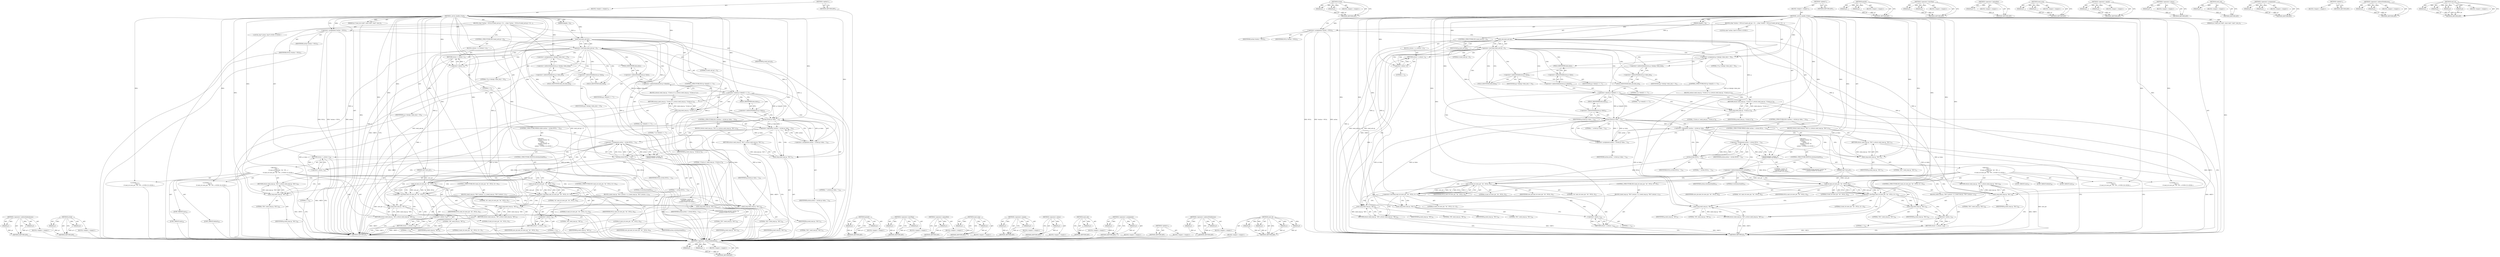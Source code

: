 digraph "cmd_cb" {
vulnerable_177 [label=<(METHOD,&lt;operator&gt;.indirectIndexAccess)>];
vulnerable_178 [label=<(PARAM,p1)>];
vulnerable_179 [label=<(PARAM,p2)>];
vulnerable_180 [label=<(BLOCK,&lt;empty&gt;,&lt;empty&gt;)>];
vulnerable_181 [label=<(METHOD_RETURN,ANY)>];
vulnerable_201 [label=<(METHOD,strtok)>];
vulnerable_202 [label=<(PARAM,p1)>];
vulnerable_203 [label=<(PARAM,p2)>];
vulnerable_204 [label=<(BLOCK,&lt;empty&gt;,&lt;empty&gt;)>];
vulnerable_205 [label=<(METHOD_RETURN,ANY)>];
vulnerable_6 [label=<(METHOD,&lt;global&gt;)<SUB>1</SUB>>];
vulnerable_7 [label=<(BLOCK,&lt;empty&gt;,&lt;empty&gt;)<SUB>1</SUB>>];
vulnerable_8 [label=<(METHOD,_server_handle_vCont)<SUB>1</SUB>>];
vulnerable_9 [label=<(PARAM,libgdbr_t *g)<SUB>1</SUB>>];
vulnerable_10 [label=<(PARAM,int (*cmd_cb) (void*, const char*, char*, size_t))<SUB>1</SUB>>];
vulnerable_11 [label=<(PARAM,void *core_ptr)<SUB>1</SUB>>];
vulnerable_12 [label=<(BLOCK,{
	char *action = NULL;
	if (send_ack (g) &lt; 0) ...,{
	char *action = NULL;
	if (send_ack (g) &lt; 0) ...)<SUB>1</SUB>>];
vulnerable_13 [label="<(LOCAL,char* action: char*)<SUB>2</SUB>>"];
vulnerable_14 [label=<(&lt;operator&gt;.assignment,*action = NULL)<SUB>2</SUB>>];
vulnerable_15 [label=<(IDENTIFIER,action,*action = NULL)<SUB>2</SUB>>];
vulnerable_16 [label=<(IDENTIFIER,NULL,*action = NULL)<SUB>2</SUB>>];
vulnerable_17 [label=<(CONTROL_STRUCTURE,IF,if (send_ack (g) &lt; 0))<SUB>3</SUB>>];
vulnerable_18 [label=<(&lt;operator&gt;.lessThan,send_ack (g) &lt; 0)<SUB>3</SUB>>];
vulnerable_19 [label=<(send_ack,send_ack (g))<SUB>3</SUB>>];
vulnerable_20 [label=<(IDENTIFIER,g,send_ack (g))<SUB>3</SUB>>];
vulnerable_21 [label=<(LITERAL,0,send_ack (g) &lt; 0)<SUB>3</SUB>>];
vulnerable_22 [label=<(BLOCK,{
		return -1;
	},{
		return -1;
	})<SUB>3</SUB>>];
vulnerable_23 [label=<(RETURN,return -1;,return -1;)<SUB>4</SUB>>];
vulnerable_24 [label=<(&lt;operator&gt;.minus,-1)<SUB>4</SUB>>];
vulnerable_25 [label=<(LITERAL,1,-1)<SUB>4</SUB>>];
vulnerable_26 [label=<(&lt;operator&gt;.assignment,g-&gt;data[g-&gt;data_len] = '\0')<SUB>6</SUB>>];
vulnerable_27 [label=<(&lt;operator&gt;.indirectIndexAccess,g-&gt;data[g-&gt;data_len])<SUB>6</SUB>>];
vulnerable_28 [label=<(&lt;operator&gt;.indirectFieldAccess,g-&gt;data)<SUB>6</SUB>>];
vulnerable_29 [label=<(IDENTIFIER,g,g-&gt;data[g-&gt;data_len] = '\0')<SUB>6</SUB>>];
vulnerable_30 [label=<(FIELD_IDENTIFIER,data,data)<SUB>6</SUB>>];
vulnerable_31 [label=<(&lt;operator&gt;.indirectFieldAccess,g-&gt;data_len)<SUB>6</SUB>>];
vulnerable_32 [label=<(IDENTIFIER,g,g-&gt;data[g-&gt;data_len] = '\0')<SUB>6</SUB>>];
vulnerable_33 [label=<(FIELD_IDENTIFIER,data_len,data_len)<SUB>6</SUB>>];
vulnerable_34 [label=<(LITERAL,'\0',g-&gt;data[g-&gt;data_len] = '\0')<SUB>6</SUB>>];
vulnerable_35 [label=<(CONTROL_STRUCTURE,IF,if (g-&gt;data[5] == '?'))<SUB>7</SUB>>];
vulnerable_36 [label=<(&lt;operator&gt;.equals,g-&gt;data[5] == '?')<SUB>7</SUB>>];
vulnerable_37 [label=<(&lt;operator&gt;.indirectIndexAccess,g-&gt;data[5])<SUB>7</SUB>>];
vulnerable_38 [label=<(&lt;operator&gt;.indirectFieldAccess,g-&gt;data)<SUB>7</SUB>>];
vulnerable_39 [label=<(IDENTIFIER,g,g-&gt;data[5] == '?')<SUB>7</SUB>>];
vulnerable_40 [label=<(FIELD_IDENTIFIER,data,data)<SUB>7</SUB>>];
vulnerable_41 [label=<(LITERAL,5,g-&gt;data[5] == '?')<SUB>7</SUB>>];
vulnerable_42 [label=<(LITERAL,'?',g-&gt;data[5] == '?')<SUB>7</SUB>>];
vulnerable_43 [label=<(BLOCK,{
		return send_msg (g, &quot;vCont;c;s&quot;);
	},{
		return send_msg (g, &quot;vCont;c;s&quot;);
	})<SUB>7</SUB>>];
vulnerable_44 [label=<(RETURN,return send_msg (g, &quot;vCont;c;s&quot;);,return send_msg (g, &quot;vCont;c;s&quot;);)<SUB>8</SUB>>];
vulnerable_45 [label=<(send_msg,send_msg (g, &quot;vCont;c;s&quot;))<SUB>8</SUB>>];
vulnerable_46 [label=<(IDENTIFIER,g,send_msg (g, &quot;vCont;c;s&quot;))<SUB>8</SUB>>];
vulnerable_47 [label=<(LITERAL,&quot;vCont;c;s&quot;,send_msg (g, &quot;vCont;c;s&quot;))<SUB>8</SUB>>];
vulnerable_48 [label=<(CONTROL_STRUCTURE,IF,if (!(action = strtok (g-&gt;data, &quot;;&quot;))))<SUB>10</SUB>>];
vulnerable_49 [label=<(&lt;operator&gt;.logicalNot,!(action = strtok (g-&gt;data, &quot;;&quot;)))<SUB>10</SUB>>];
vulnerable_50 [label=<(&lt;operator&gt;.assignment,action = strtok (g-&gt;data, &quot;;&quot;))<SUB>10</SUB>>];
vulnerable_51 [label=<(IDENTIFIER,action,action = strtok (g-&gt;data, &quot;;&quot;))<SUB>10</SUB>>];
vulnerable_52 [label=<(strtok,strtok (g-&gt;data, &quot;;&quot;))<SUB>10</SUB>>];
vulnerable_53 [label=<(&lt;operator&gt;.indirectFieldAccess,g-&gt;data)<SUB>10</SUB>>];
vulnerable_54 [label=<(IDENTIFIER,g,strtok (g-&gt;data, &quot;;&quot;))<SUB>10</SUB>>];
vulnerable_55 [label=<(FIELD_IDENTIFIER,data,data)<SUB>10</SUB>>];
vulnerable_56 [label=<(LITERAL,&quot;;&quot;,strtok (g-&gt;data, &quot;;&quot;))<SUB>10</SUB>>];
vulnerable_57 [label=<(BLOCK,{
		return send_msg (g, &quot;E01&quot;);
	},{
		return send_msg (g, &quot;E01&quot;);
	})<SUB>10</SUB>>];
vulnerable_58 [label=<(RETURN,return send_msg (g, &quot;E01&quot;);,return send_msg (g, &quot;E01&quot;);)<SUB>11</SUB>>];
vulnerable_59 [label=<(send_msg,send_msg (g, &quot;E01&quot;))<SUB>11</SUB>>];
vulnerable_60 [label=<(IDENTIFIER,g,send_msg (g, &quot;E01&quot;))<SUB>11</SUB>>];
vulnerable_61 [label=<(LITERAL,&quot;E01&quot;,send_msg (g, &quot;E01&quot;))<SUB>11</SUB>>];
vulnerable_62 [label=<(CONTROL_STRUCTURE,WHILE,while (action = strtok (NULL, &quot;;&quot;)))<SUB>13</SUB>>];
vulnerable_63 [label=<(&lt;operator&gt;.assignment,action = strtok (NULL, &quot;;&quot;))<SUB>13</SUB>>];
vulnerable_64 [label=<(IDENTIFIER,action,action = strtok (NULL, &quot;;&quot;))<SUB>13</SUB>>];
vulnerable_65 [label=<(strtok,strtok (NULL, &quot;;&quot;))<SUB>13</SUB>>];
vulnerable_66 [label=<(IDENTIFIER,NULL,strtok (NULL, &quot;;&quot;))<SUB>13</SUB>>];
vulnerable_67 [label=<(LITERAL,&quot;;&quot;,strtok (NULL, &quot;;&quot;))<SUB>13</SUB>>];
vulnerable_68 [label="<(BLOCK,{
		eprintf (&quot;action: %s\n&quot;, action);
		switch ...,{
		eprintf (&quot;action: %s\n&quot;, action);
		switch ...)<SUB>13</SUB>>"];
vulnerable_69 [label="<(eprintf,eprintf (&quot;action: %s\n&quot;, action))<SUB>14</SUB>>"];
vulnerable_70 [label="<(LITERAL,&quot;action: %s\n&quot;,eprintf (&quot;action: %s\n&quot;, action))<SUB>14</SUB>>"];
vulnerable_71 [label="<(IDENTIFIER,action,eprintf (&quot;action: %s\n&quot;, action))<SUB>14</SUB>>"];
vulnerable_72 [label=<(CONTROL_STRUCTURE,SWITCH,switch(action[0]))<SUB>15</SUB>>];
vulnerable_73 [label=<(&lt;operator&gt;.indirectIndexAccess,action[0])<SUB>15</SUB>>];
vulnerable_74 [label=<(IDENTIFIER,action,switch(action[0]))<SUB>15</SUB>>];
vulnerable_75 [label=<(LITERAL,0,switch(action[0]))<SUB>15</SUB>>];
vulnerable_76 [label="<(BLOCK,{
		case 's':
			if (cmd_cb (core_ptr, &quot;ds&quot;, NU...,{
		case 's':
			if (cmd_cb (core_ptr, &quot;ds&quot;, NU...)<SUB>15</SUB>>"];
vulnerable_77 [label=<(JUMP_TARGET,case)<SUB>16</SUB>>];
vulnerable_78 [label="<(LITERAL,'s',{
		case 's':
			if (cmd_cb (core_ptr, &quot;ds&quot;, NU...)<SUB>16</SUB>>"];
vulnerable_79 [label=<(CONTROL_STRUCTURE,IF,if (cmd_cb (core_ptr, &quot;ds&quot;, NULL, 0) &lt; 0))<SUB>17</SUB>>];
vulnerable_80 [label=<(&lt;operator&gt;.lessThan,cmd_cb (core_ptr, &quot;ds&quot;, NULL, 0) &lt; 0)<SUB>17</SUB>>];
vulnerable_81 [label=<(cmd_cb,cmd_cb (core_ptr, &quot;ds&quot;, NULL, 0))<SUB>17</SUB>>];
vulnerable_82 [label=<(IDENTIFIER,core_ptr,cmd_cb (core_ptr, &quot;ds&quot;, NULL, 0))<SUB>17</SUB>>];
vulnerable_83 [label=<(LITERAL,&quot;ds&quot;,cmd_cb (core_ptr, &quot;ds&quot;, NULL, 0))<SUB>17</SUB>>];
vulnerable_84 [label=<(IDENTIFIER,NULL,cmd_cb (core_ptr, &quot;ds&quot;, NULL, 0))<SUB>17</SUB>>];
vulnerable_85 [label=<(LITERAL,0,cmd_cb (core_ptr, &quot;ds&quot;, NULL, 0))<SUB>17</SUB>>];
vulnerable_86 [label=<(LITERAL,0,cmd_cb (core_ptr, &quot;ds&quot;, NULL, 0) &lt; 0)<SUB>17</SUB>>];
vulnerable_87 [label=<(BLOCK,{
				send_msg (g, &quot;E01&quot;);
				return -1;
			},{
				send_msg (g, &quot;E01&quot;);
				return -1;
			})<SUB>17</SUB>>];
vulnerable_88 [label=<(send_msg,send_msg (g, &quot;E01&quot;))<SUB>18</SUB>>];
vulnerable_89 [label=<(IDENTIFIER,g,send_msg (g, &quot;E01&quot;))<SUB>18</SUB>>];
vulnerable_90 [label=<(LITERAL,&quot;E01&quot;,send_msg (g, &quot;E01&quot;))<SUB>18</SUB>>];
vulnerable_91 [label=<(RETURN,return -1;,return -1;)<SUB>19</SUB>>];
vulnerable_92 [label=<(&lt;operator&gt;.minus,-1)<SUB>19</SUB>>];
vulnerable_93 [label=<(LITERAL,1,-1)<SUB>19</SUB>>];
vulnerable_94 [label=<(RETURN,return send_msg (g, &quot;OK&quot;);,return send_msg (g, &quot;OK&quot;);)<SUB>21</SUB>>];
vulnerable_95 [label=<(send_msg,send_msg (g, &quot;OK&quot;))<SUB>21</SUB>>];
vulnerable_96 [label=<(IDENTIFIER,g,send_msg (g, &quot;OK&quot;))<SUB>21</SUB>>];
vulnerable_97 [label=<(LITERAL,&quot;OK&quot;,send_msg (g, &quot;OK&quot;))<SUB>21</SUB>>];
vulnerable_98 [label=<(JUMP_TARGET,case)<SUB>22</SUB>>];
vulnerable_99 [label="<(LITERAL,'c',{
		case 's':
			if (cmd_cb (core_ptr, &quot;ds&quot;, NU...)<SUB>22</SUB>>"];
vulnerable_100 [label=<(CONTROL_STRUCTURE,IF,if (cmd_cb (core_ptr, &quot;dc&quot;, NULL, 0) &lt; 0))<SUB>23</SUB>>];
vulnerable_101 [label=<(&lt;operator&gt;.lessThan,cmd_cb (core_ptr, &quot;dc&quot;, NULL, 0) &lt; 0)<SUB>23</SUB>>];
vulnerable_102 [label=<(cmd_cb,cmd_cb (core_ptr, &quot;dc&quot;, NULL, 0))<SUB>23</SUB>>];
vulnerable_103 [label=<(IDENTIFIER,core_ptr,cmd_cb (core_ptr, &quot;dc&quot;, NULL, 0))<SUB>23</SUB>>];
vulnerable_104 [label=<(LITERAL,&quot;dc&quot;,cmd_cb (core_ptr, &quot;dc&quot;, NULL, 0))<SUB>23</SUB>>];
vulnerable_105 [label=<(IDENTIFIER,NULL,cmd_cb (core_ptr, &quot;dc&quot;, NULL, 0))<SUB>23</SUB>>];
vulnerable_106 [label=<(LITERAL,0,cmd_cb (core_ptr, &quot;dc&quot;, NULL, 0))<SUB>23</SUB>>];
vulnerable_107 [label=<(LITERAL,0,cmd_cb (core_ptr, &quot;dc&quot;, NULL, 0) &lt; 0)<SUB>23</SUB>>];
vulnerable_108 [label=<(BLOCK,{
				send_msg (g, &quot;E01&quot;);
				return -1;
			},{
				send_msg (g, &quot;E01&quot;);
				return -1;
			})<SUB>23</SUB>>];
vulnerable_109 [label=<(send_msg,send_msg (g, &quot;E01&quot;))<SUB>24</SUB>>];
vulnerable_110 [label=<(IDENTIFIER,g,send_msg (g, &quot;E01&quot;))<SUB>24</SUB>>];
vulnerable_111 [label=<(LITERAL,&quot;E01&quot;,send_msg (g, &quot;E01&quot;))<SUB>24</SUB>>];
vulnerable_112 [label=<(RETURN,return -1;,return -1;)<SUB>25</SUB>>];
vulnerable_113 [label=<(&lt;operator&gt;.minus,-1)<SUB>25</SUB>>];
vulnerable_114 [label=<(LITERAL,1,-1)<SUB>25</SUB>>];
vulnerable_115 [label=<(RETURN,return send_msg (g, &quot;OK&quot;);,return send_msg (g, &quot;OK&quot;);)<SUB>27</SUB>>];
vulnerable_116 [label=<(send_msg,send_msg (g, &quot;OK&quot;))<SUB>27</SUB>>];
vulnerable_117 [label=<(IDENTIFIER,g,send_msg (g, &quot;OK&quot;))<SUB>27</SUB>>];
vulnerable_118 [label=<(LITERAL,&quot;OK&quot;,send_msg (g, &quot;OK&quot;))<SUB>27</SUB>>];
vulnerable_119 [label=<(JUMP_TARGET,default)<SUB>28</SUB>>];
vulnerable_120 [label=<(RETURN,return send_msg (g, &quot;E01&quot;);,return send_msg (g, &quot;E01&quot;);)<SUB>29</SUB>>];
vulnerable_121 [label=<(send_msg,send_msg (g, &quot;E01&quot;))<SUB>29</SUB>>];
vulnerable_122 [label=<(IDENTIFIER,g,send_msg (g, &quot;E01&quot;))<SUB>29</SUB>>];
vulnerable_123 [label=<(LITERAL,&quot;E01&quot;,send_msg (g, &quot;E01&quot;))<SUB>29</SUB>>];
vulnerable_124 [label=<(METHOD_RETURN,int)<SUB>1</SUB>>];
vulnerable_126 [label=<(METHOD_RETURN,ANY)<SUB>1</SUB>>];
vulnerable_206 [label=<(METHOD,eprintf)>];
vulnerable_207 [label=<(PARAM,p1)>];
vulnerable_208 [label=<(PARAM,p2)>];
vulnerable_209 [label=<(BLOCK,&lt;empty&gt;,&lt;empty&gt;)>];
vulnerable_210 [label=<(METHOD_RETURN,ANY)>];
vulnerable_164 [label=<(METHOD,&lt;operator&gt;.lessThan)>];
vulnerable_165 [label=<(PARAM,p1)>];
vulnerable_166 [label=<(PARAM,p2)>];
vulnerable_167 [label=<(BLOCK,&lt;empty&gt;,&lt;empty&gt;)>];
vulnerable_168 [label=<(METHOD_RETURN,ANY)>];
vulnerable_197 [label=<(METHOD,&lt;operator&gt;.logicalNot)>];
vulnerable_198 [label=<(PARAM,p1)>];
vulnerable_199 [label=<(BLOCK,&lt;empty&gt;,&lt;empty&gt;)>];
vulnerable_200 [label=<(METHOD_RETURN,ANY)>];
vulnerable_192 [label=<(METHOD,send_msg)>];
vulnerable_193 [label=<(PARAM,p1)>];
vulnerable_194 [label=<(PARAM,p2)>];
vulnerable_195 [label=<(BLOCK,&lt;empty&gt;,&lt;empty&gt;)>];
vulnerable_196 [label=<(METHOD_RETURN,ANY)>];
vulnerable_187 [label=<(METHOD,&lt;operator&gt;.equals)>];
vulnerable_188 [label=<(PARAM,p1)>];
vulnerable_189 [label=<(PARAM,p2)>];
vulnerable_190 [label=<(BLOCK,&lt;empty&gt;,&lt;empty&gt;)>];
vulnerable_191 [label=<(METHOD_RETURN,ANY)>];
vulnerable_173 [label=<(METHOD,&lt;operator&gt;.minus)>];
vulnerable_174 [label=<(PARAM,p1)>];
vulnerable_175 [label=<(BLOCK,&lt;empty&gt;,&lt;empty&gt;)>];
vulnerable_176 [label=<(METHOD_RETURN,ANY)>];
vulnerable_169 [label=<(METHOD,send_ack)>];
vulnerable_170 [label=<(PARAM,p1)>];
vulnerable_171 [label=<(BLOCK,&lt;empty&gt;,&lt;empty&gt;)>];
vulnerable_172 [label=<(METHOD_RETURN,ANY)>];
vulnerable_159 [label=<(METHOD,&lt;operator&gt;.assignment)>];
vulnerable_160 [label=<(PARAM,p1)>];
vulnerable_161 [label=<(PARAM,p2)>];
vulnerable_162 [label=<(BLOCK,&lt;empty&gt;,&lt;empty&gt;)>];
vulnerable_163 [label=<(METHOD_RETURN,ANY)>];
vulnerable_153 [label=<(METHOD,&lt;global&gt;)<SUB>1</SUB>>];
vulnerable_154 [label=<(BLOCK,&lt;empty&gt;,&lt;empty&gt;)>];
vulnerable_155 [label=<(METHOD_RETURN,ANY)>];
vulnerable_182 [label=<(METHOD,&lt;operator&gt;.indirectFieldAccess)>];
vulnerable_183 [label=<(PARAM,p1)>];
vulnerable_184 [label=<(PARAM,p2)>];
vulnerable_185 [label=<(BLOCK,&lt;empty&gt;,&lt;empty&gt;)>];
vulnerable_186 [label=<(METHOD_RETURN,ANY)>];
vulnerable_211 [label=<(METHOD,cmd_cb)>];
vulnerable_212 [label=<(PARAM,p1)>];
vulnerable_213 [label=<(PARAM,p2)>];
vulnerable_214 [label=<(PARAM,p3)>];
vulnerable_215 [label=<(PARAM,p4)>];
vulnerable_216 [label=<(BLOCK,&lt;empty&gt;,&lt;empty&gt;)>];
vulnerable_217 [label=<(METHOD_RETURN,ANY)>];
fixed_180 [label=<(METHOD,&lt;operator&gt;.indirectIndexAccess)>];
fixed_181 [label=<(PARAM,p1)>];
fixed_182 [label=<(PARAM,p2)>];
fixed_183 [label=<(BLOCK,&lt;empty&gt;,&lt;empty&gt;)>];
fixed_184 [label=<(METHOD_RETURN,ANY)>];
fixed_204 [label=<(METHOD,strtok)>];
fixed_205 [label=<(PARAM,p1)>];
fixed_206 [label=<(PARAM,p2)>];
fixed_207 [label=<(BLOCK,&lt;empty&gt;,&lt;empty&gt;)>];
fixed_208 [label=<(METHOD_RETURN,ANY)>];
fixed_6 [label=<(METHOD,&lt;global&gt;)<SUB>1</SUB>>];
fixed_7 [label=<(BLOCK,&lt;empty&gt;,&lt;empty&gt;)<SUB>1</SUB>>];
fixed_8 [label=<(METHOD,_server_handle_vCont)<SUB>1</SUB>>];
fixed_9 [label=<(PARAM,libgdbr_t *g)<SUB>1</SUB>>];
fixed_10 [label=<(PARAM,int (*cmd_cb) (void*, const char*, char*, size_t))<SUB>1</SUB>>];
fixed_11 [label=<(PARAM,void *core_ptr)<SUB>1</SUB>>];
fixed_12 [label=<(BLOCK,{
	char *action = NULL;
	if (send_ack (g) &lt; 0) ...,{
	char *action = NULL;
	if (send_ack (g) &lt; 0) ...)<SUB>1</SUB>>];
fixed_13 [label="<(LOCAL,char* action: char*)<SUB>2</SUB>>"];
fixed_14 [label=<(&lt;operator&gt;.assignment,*action = NULL)<SUB>2</SUB>>];
fixed_15 [label=<(IDENTIFIER,action,*action = NULL)<SUB>2</SUB>>];
fixed_16 [label=<(IDENTIFIER,NULL,*action = NULL)<SUB>2</SUB>>];
fixed_17 [label=<(CONTROL_STRUCTURE,IF,if (send_ack (g) &lt; 0))<SUB>3</SUB>>];
fixed_18 [label=<(&lt;operator&gt;.lessThan,send_ack (g) &lt; 0)<SUB>3</SUB>>];
fixed_19 [label=<(send_ack,send_ack (g))<SUB>3</SUB>>];
fixed_20 [label=<(IDENTIFIER,g,send_ack (g))<SUB>3</SUB>>];
fixed_21 [label=<(LITERAL,0,send_ack (g) &lt; 0)<SUB>3</SUB>>];
fixed_22 [label=<(BLOCK,{
		return -1;
	},{
		return -1;
	})<SUB>3</SUB>>];
fixed_23 [label=<(RETURN,return -1;,return -1;)<SUB>4</SUB>>];
fixed_24 [label=<(&lt;operator&gt;.minus,-1)<SUB>4</SUB>>];
fixed_25 [label=<(LITERAL,1,-1)<SUB>4</SUB>>];
fixed_26 [label=<(&lt;operator&gt;.assignment,g-&gt;data[g-&gt;data_len] = '\0')<SUB>6</SUB>>];
fixed_27 [label=<(&lt;operator&gt;.indirectIndexAccess,g-&gt;data[g-&gt;data_len])<SUB>6</SUB>>];
fixed_28 [label=<(&lt;operator&gt;.indirectFieldAccess,g-&gt;data)<SUB>6</SUB>>];
fixed_29 [label=<(IDENTIFIER,g,g-&gt;data[g-&gt;data_len] = '\0')<SUB>6</SUB>>];
fixed_30 [label=<(FIELD_IDENTIFIER,data,data)<SUB>6</SUB>>];
fixed_31 [label=<(&lt;operator&gt;.indirectFieldAccess,g-&gt;data_len)<SUB>6</SUB>>];
fixed_32 [label=<(IDENTIFIER,g,g-&gt;data[g-&gt;data_len] = '\0')<SUB>6</SUB>>];
fixed_33 [label=<(FIELD_IDENTIFIER,data_len,data_len)<SUB>6</SUB>>];
fixed_34 [label=<(LITERAL,'\0',g-&gt;data[g-&gt;data_len] = '\0')<SUB>6</SUB>>];
fixed_35 [label=<(CONTROL_STRUCTURE,IF,if (g-&gt;data[5] == '?'))<SUB>7</SUB>>];
fixed_36 [label=<(&lt;operator&gt;.equals,g-&gt;data[5] == '?')<SUB>7</SUB>>];
fixed_37 [label=<(&lt;operator&gt;.indirectIndexAccess,g-&gt;data[5])<SUB>7</SUB>>];
fixed_38 [label=<(&lt;operator&gt;.indirectFieldAccess,g-&gt;data)<SUB>7</SUB>>];
fixed_39 [label=<(IDENTIFIER,g,g-&gt;data[5] == '?')<SUB>7</SUB>>];
fixed_40 [label=<(FIELD_IDENTIFIER,data,data)<SUB>7</SUB>>];
fixed_41 [label=<(LITERAL,5,g-&gt;data[5] == '?')<SUB>7</SUB>>];
fixed_42 [label=<(LITERAL,'?',g-&gt;data[5] == '?')<SUB>7</SUB>>];
fixed_43 [label=<(BLOCK,{
		return send_msg (g, &quot;vCont;c;s&quot;);
	},{
		return send_msg (g, &quot;vCont;c;s&quot;);
	})<SUB>7</SUB>>];
fixed_44 [label=<(RETURN,return send_msg (g, &quot;vCont;c;s&quot;);,return send_msg (g, &quot;vCont;c;s&quot;);)<SUB>8</SUB>>];
fixed_45 [label=<(send_msg,send_msg (g, &quot;vCont;c;s&quot;))<SUB>8</SUB>>];
fixed_46 [label=<(IDENTIFIER,g,send_msg (g, &quot;vCont;c;s&quot;))<SUB>8</SUB>>];
fixed_47 [label=<(LITERAL,&quot;vCont;c;s&quot;,send_msg (g, &quot;vCont;c;s&quot;))<SUB>8</SUB>>];
fixed_48 [label=<(CONTROL_STRUCTURE,IF,if (!(action = strtok (g-&gt;data, &quot;;&quot;))))<SUB>10</SUB>>];
fixed_49 [label=<(&lt;operator&gt;.logicalNot,!(action = strtok (g-&gt;data, &quot;;&quot;)))<SUB>10</SUB>>];
fixed_50 [label=<(&lt;operator&gt;.assignment,action = strtok (g-&gt;data, &quot;;&quot;))<SUB>10</SUB>>];
fixed_51 [label=<(IDENTIFIER,action,action = strtok (g-&gt;data, &quot;;&quot;))<SUB>10</SUB>>];
fixed_52 [label=<(strtok,strtok (g-&gt;data, &quot;;&quot;))<SUB>10</SUB>>];
fixed_53 [label=<(&lt;operator&gt;.indirectFieldAccess,g-&gt;data)<SUB>10</SUB>>];
fixed_54 [label=<(IDENTIFIER,g,strtok (g-&gt;data, &quot;;&quot;))<SUB>10</SUB>>];
fixed_55 [label=<(FIELD_IDENTIFIER,data,data)<SUB>10</SUB>>];
fixed_56 [label=<(LITERAL,&quot;;&quot;,strtok (g-&gt;data, &quot;;&quot;))<SUB>10</SUB>>];
fixed_57 [label=<(BLOCK,{
		return send_msg (g, &quot;E01&quot;);
	},{
		return send_msg (g, &quot;E01&quot;);
	})<SUB>10</SUB>>];
fixed_58 [label=<(RETURN,return send_msg (g, &quot;E01&quot;);,return send_msg (g, &quot;E01&quot;);)<SUB>11</SUB>>];
fixed_59 [label=<(send_msg,send_msg (g, &quot;E01&quot;))<SUB>11</SUB>>];
fixed_60 [label=<(IDENTIFIER,g,send_msg (g, &quot;E01&quot;))<SUB>11</SUB>>];
fixed_61 [label=<(LITERAL,&quot;E01&quot;,send_msg (g, &quot;E01&quot;))<SUB>11</SUB>>];
fixed_62 [label=<(CONTROL_STRUCTURE,WHILE,while (action = strtok (NULL, &quot;;&quot;)))<SUB>13</SUB>>];
fixed_63 [label=<(&lt;operator&gt;.assignment,action = strtok (NULL, &quot;;&quot;))<SUB>13</SUB>>];
fixed_64 [label=<(IDENTIFIER,action,action = strtok (NULL, &quot;;&quot;))<SUB>13</SUB>>];
fixed_65 [label=<(strtok,strtok (NULL, &quot;;&quot;))<SUB>13</SUB>>];
fixed_66 [label=<(IDENTIFIER,NULL,strtok (NULL, &quot;;&quot;))<SUB>13</SUB>>];
fixed_67 [label=<(LITERAL,&quot;;&quot;,strtok (NULL, &quot;;&quot;))<SUB>13</SUB>>];
fixed_68 [label="<(BLOCK,{
		eprintf (&quot;action: %s\n&quot;, action);
		switch ...,{
		eprintf (&quot;action: %s\n&quot;, action);
		switch ...)<SUB>13</SUB>>"];
fixed_69 [label="<(eprintf,eprintf (&quot;action: %s\n&quot;, action))<SUB>14</SUB>>"];
fixed_70 [label="<(LITERAL,&quot;action: %s\n&quot;,eprintf (&quot;action: %s\n&quot;, action))<SUB>14</SUB>>"];
fixed_71 [label="<(IDENTIFIER,action,eprintf (&quot;action: %s\n&quot;, action))<SUB>14</SUB>>"];
fixed_72 [label=<(CONTROL_STRUCTURE,SWITCH,switch(action[0]))<SUB>15</SUB>>];
fixed_73 [label=<(&lt;operator&gt;.indirectIndexAccess,action[0])<SUB>15</SUB>>];
fixed_74 [label=<(IDENTIFIER,action,switch(action[0]))<SUB>15</SUB>>];
fixed_75 [label=<(LITERAL,0,switch(action[0]))<SUB>15</SUB>>];
fixed_76 [label="<(BLOCK,{
		case 's':
			if (cmd_cb (core_ptr, &quot;ds&quot;, NU...,{
		case 's':
			if (cmd_cb (core_ptr, &quot;ds&quot;, NU...)<SUB>15</SUB>>"];
fixed_77 [label=<(JUMP_TARGET,case)<SUB>16</SUB>>];
fixed_78 [label="<(LITERAL,'s',{
		case 's':
			if (cmd_cb (core_ptr, &quot;ds&quot;, NU...)<SUB>16</SUB>>"];
fixed_79 [label=<(CONTROL_STRUCTURE,IF,if (cmd_cb (core_ptr, &quot;ds&quot;, NULL, 0) &lt; 0))<SUB>17</SUB>>];
fixed_80 [label=<(&lt;operator&gt;.lessThan,cmd_cb (core_ptr, &quot;ds&quot;, NULL, 0) &lt; 0)<SUB>17</SUB>>];
fixed_81 [label=<(cmd_cb,cmd_cb (core_ptr, &quot;ds&quot;, NULL, 0))<SUB>17</SUB>>];
fixed_82 [label=<(IDENTIFIER,core_ptr,cmd_cb (core_ptr, &quot;ds&quot;, NULL, 0))<SUB>17</SUB>>];
fixed_83 [label=<(LITERAL,&quot;ds&quot;,cmd_cb (core_ptr, &quot;ds&quot;, NULL, 0))<SUB>17</SUB>>];
fixed_84 [label=<(IDENTIFIER,NULL,cmd_cb (core_ptr, &quot;ds&quot;, NULL, 0))<SUB>17</SUB>>];
fixed_85 [label=<(LITERAL,0,cmd_cb (core_ptr, &quot;ds&quot;, NULL, 0))<SUB>17</SUB>>];
fixed_86 [label=<(LITERAL,0,cmd_cb (core_ptr, &quot;ds&quot;, NULL, 0) &lt; 0)<SUB>17</SUB>>];
fixed_87 [label=<(BLOCK,{
				send_msg (g, &quot;E01&quot;);
				return -1;
			},{
				send_msg (g, &quot;E01&quot;);
				return -1;
			})<SUB>17</SUB>>];
fixed_88 [label=<(send_msg,send_msg (g, &quot;E01&quot;))<SUB>18</SUB>>];
fixed_89 [label=<(IDENTIFIER,g,send_msg (g, &quot;E01&quot;))<SUB>18</SUB>>];
fixed_90 [label=<(LITERAL,&quot;E01&quot;,send_msg (g, &quot;E01&quot;))<SUB>18</SUB>>];
fixed_91 [label=<(RETURN,return -1;,return -1;)<SUB>19</SUB>>];
fixed_92 [label=<(&lt;operator&gt;.minus,-1)<SUB>19</SUB>>];
fixed_93 [label=<(LITERAL,1,-1)<SUB>19</SUB>>];
fixed_94 [label=<(RETURN,return send_msg (g, &quot;OK&quot;);,return send_msg (g, &quot;OK&quot;);)<SUB>21</SUB>>];
fixed_95 [label=<(send_msg,send_msg (g, &quot;OK&quot;))<SUB>21</SUB>>];
fixed_96 [label=<(IDENTIFIER,g,send_msg (g, &quot;OK&quot;))<SUB>21</SUB>>];
fixed_97 [label=<(LITERAL,&quot;OK&quot;,send_msg (g, &quot;OK&quot;))<SUB>21</SUB>>];
fixed_98 [label=<(JUMP_TARGET,case)<SUB>22</SUB>>];
fixed_99 [label="<(LITERAL,'c',{
		case 's':
			if (cmd_cb (core_ptr, &quot;ds&quot;, NU...)<SUB>22</SUB>>"];
fixed_100 [label=<(CONTROL_STRUCTURE,IF,if (cmd_cb (core_ptr, &quot;dc&quot;, NULL, 0) &lt; 0))<SUB>23</SUB>>];
fixed_101 [label=<(&lt;operator&gt;.lessThan,cmd_cb (core_ptr, &quot;dc&quot;, NULL, 0) &lt; 0)<SUB>23</SUB>>];
fixed_102 [label=<(cmd_cb,cmd_cb (core_ptr, &quot;dc&quot;, NULL, 0))<SUB>23</SUB>>];
fixed_103 [label=<(IDENTIFIER,core_ptr,cmd_cb (core_ptr, &quot;dc&quot;, NULL, 0))<SUB>23</SUB>>];
fixed_104 [label=<(LITERAL,&quot;dc&quot;,cmd_cb (core_ptr, &quot;dc&quot;, NULL, 0))<SUB>23</SUB>>];
fixed_105 [label=<(IDENTIFIER,NULL,cmd_cb (core_ptr, &quot;dc&quot;, NULL, 0))<SUB>23</SUB>>];
fixed_106 [label=<(LITERAL,0,cmd_cb (core_ptr, &quot;dc&quot;, NULL, 0))<SUB>23</SUB>>];
fixed_107 [label=<(LITERAL,0,cmd_cb (core_ptr, &quot;dc&quot;, NULL, 0) &lt; 0)<SUB>23</SUB>>];
fixed_108 [label=<(BLOCK,{
				send_msg (g, &quot;E01&quot;);
				return -1;
			},{
				send_msg (g, &quot;E01&quot;);
				return -1;
			})<SUB>23</SUB>>];
fixed_109 [label=<(send_msg,send_msg (g, &quot;E01&quot;))<SUB>24</SUB>>];
fixed_110 [label=<(IDENTIFIER,g,send_msg (g, &quot;E01&quot;))<SUB>24</SUB>>];
fixed_111 [label=<(LITERAL,&quot;E01&quot;,send_msg (g, &quot;E01&quot;))<SUB>24</SUB>>];
fixed_112 [label=<(RETURN,return -1;,return -1;)<SUB>25</SUB>>];
fixed_113 [label=<(&lt;operator&gt;.minus,-1)<SUB>25</SUB>>];
fixed_114 [label=<(LITERAL,1,-1)<SUB>25</SUB>>];
fixed_115 [label=<(RETURN,return send_msg (g, &quot;OK&quot;);,return send_msg (g, &quot;OK&quot;);)<SUB>27</SUB>>];
fixed_116 [label=<(send_msg,send_msg (g, &quot;OK&quot;))<SUB>27</SUB>>];
fixed_117 [label=<(IDENTIFIER,g,send_msg (g, &quot;OK&quot;))<SUB>27</SUB>>];
fixed_118 [label=<(LITERAL,&quot;OK&quot;,send_msg (g, &quot;OK&quot;))<SUB>27</SUB>>];
fixed_119 [label=<(JUMP_TARGET,default)<SUB>28</SUB>>];
fixed_120 [label=<(RETURN,return send_msg (g, &quot;E01&quot;);,return send_msg (g, &quot;E01&quot;);)<SUB>29</SUB>>];
fixed_121 [label=<(send_msg,send_msg (g, &quot;E01&quot;))<SUB>29</SUB>>];
fixed_122 [label=<(IDENTIFIER,g,send_msg (g, &quot;E01&quot;))<SUB>29</SUB>>];
fixed_123 [label=<(LITERAL,&quot;E01&quot;,send_msg (g, &quot;E01&quot;))<SUB>29</SUB>>];
fixed_124 [label=<(RETURN,return -1;,return -1;)<SUB>32</SUB>>];
fixed_125 [label=<(&lt;operator&gt;.minus,-1)<SUB>32</SUB>>];
fixed_126 [label=<(LITERAL,1,-1)<SUB>32</SUB>>];
fixed_127 [label=<(METHOD_RETURN,int)<SUB>1</SUB>>];
fixed_129 [label=<(METHOD_RETURN,ANY)<SUB>1</SUB>>];
fixed_209 [label=<(METHOD,eprintf)>];
fixed_210 [label=<(PARAM,p1)>];
fixed_211 [label=<(PARAM,p2)>];
fixed_212 [label=<(BLOCK,&lt;empty&gt;,&lt;empty&gt;)>];
fixed_213 [label=<(METHOD_RETURN,ANY)>];
fixed_167 [label=<(METHOD,&lt;operator&gt;.lessThan)>];
fixed_168 [label=<(PARAM,p1)>];
fixed_169 [label=<(PARAM,p2)>];
fixed_170 [label=<(BLOCK,&lt;empty&gt;,&lt;empty&gt;)>];
fixed_171 [label=<(METHOD_RETURN,ANY)>];
fixed_200 [label=<(METHOD,&lt;operator&gt;.logicalNot)>];
fixed_201 [label=<(PARAM,p1)>];
fixed_202 [label=<(BLOCK,&lt;empty&gt;,&lt;empty&gt;)>];
fixed_203 [label=<(METHOD_RETURN,ANY)>];
fixed_195 [label=<(METHOD,send_msg)>];
fixed_196 [label=<(PARAM,p1)>];
fixed_197 [label=<(PARAM,p2)>];
fixed_198 [label=<(BLOCK,&lt;empty&gt;,&lt;empty&gt;)>];
fixed_199 [label=<(METHOD_RETURN,ANY)>];
fixed_190 [label=<(METHOD,&lt;operator&gt;.equals)>];
fixed_191 [label=<(PARAM,p1)>];
fixed_192 [label=<(PARAM,p2)>];
fixed_193 [label=<(BLOCK,&lt;empty&gt;,&lt;empty&gt;)>];
fixed_194 [label=<(METHOD_RETURN,ANY)>];
fixed_176 [label=<(METHOD,&lt;operator&gt;.minus)>];
fixed_177 [label=<(PARAM,p1)>];
fixed_178 [label=<(BLOCK,&lt;empty&gt;,&lt;empty&gt;)>];
fixed_179 [label=<(METHOD_RETURN,ANY)>];
fixed_172 [label=<(METHOD,send_ack)>];
fixed_173 [label=<(PARAM,p1)>];
fixed_174 [label=<(BLOCK,&lt;empty&gt;,&lt;empty&gt;)>];
fixed_175 [label=<(METHOD_RETURN,ANY)>];
fixed_162 [label=<(METHOD,&lt;operator&gt;.assignment)>];
fixed_163 [label=<(PARAM,p1)>];
fixed_164 [label=<(PARAM,p2)>];
fixed_165 [label=<(BLOCK,&lt;empty&gt;,&lt;empty&gt;)>];
fixed_166 [label=<(METHOD_RETURN,ANY)>];
fixed_156 [label=<(METHOD,&lt;global&gt;)<SUB>1</SUB>>];
fixed_157 [label=<(BLOCK,&lt;empty&gt;,&lt;empty&gt;)>];
fixed_158 [label=<(METHOD_RETURN,ANY)>];
fixed_185 [label=<(METHOD,&lt;operator&gt;.indirectFieldAccess)>];
fixed_186 [label=<(PARAM,p1)>];
fixed_187 [label=<(PARAM,p2)>];
fixed_188 [label=<(BLOCK,&lt;empty&gt;,&lt;empty&gt;)>];
fixed_189 [label=<(METHOD_RETURN,ANY)>];
fixed_214 [label=<(METHOD,cmd_cb)>];
fixed_215 [label=<(PARAM,p1)>];
fixed_216 [label=<(PARAM,p2)>];
fixed_217 [label=<(PARAM,p3)>];
fixed_218 [label=<(PARAM,p4)>];
fixed_219 [label=<(BLOCK,&lt;empty&gt;,&lt;empty&gt;)>];
fixed_220 [label=<(METHOD_RETURN,ANY)>];
vulnerable_177 -> vulnerable_178  [key=0, label="AST: "];
vulnerable_177 -> vulnerable_178  [key=1, label="DDG: "];
vulnerable_177 -> vulnerable_180  [key=0, label="AST: "];
vulnerable_177 -> vulnerable_179  [key=0, label="AST: "];
vulnerable_177 -> vulnerable_179  [key=1, label="DDG: "];
vulnerable_177 -> vulnerable_181  [key=0, label="AST: "];
vulnerable_177 -> vulnerable_181  [key=1, label="CFG: "];
vulnerable_178 -> vulnerable_181  [key=0, label="DDG: p1"];
vulnerable_179 -> vulnerable_181  [key=0, label="DDG: p2"];
vulnerable_201 -> vulnerable_202  [key=0, label="AST: "];
vulnerable_201 -> vulnerable_202  [key=1, label="DDG: "];
vulnerable_201 -> vulnerable_204  [key=0, label="AST: "];
vulnerable_201 -> vulnerable_203  [key=0, label="AST: "];
vulnerable_201 -> vulnerable_203  [key=1, label="DDG: "];
vulnerable_201 -> vulnerable_205  [key=0, label="AST: "];
vulnerable_201 -> vulnerable_205  [key=1, label="CFG: "];
vulnerable_202 -> vulnerable_205  [key=0, label="DDG: p1"];
vulnerable_203 -> vulnerable_205  [key=0, label="DDG: p2"];
vulnerable_6 -> vulnerable_7  [key=0, label="AST: "];
vulnerable_6 -> vulnerable_126  [key=0, label="AST: "];
vulnerable_6 -> vulnerable_126  [key=1, label="CFG: "];
vulnerable_7 -> vulnerable_8  [key=0, label="AST: "];
vulnerable_8 -> vulnerable_9  [key=0, label="AST: "];
vulnerable_8 -> vulnerable_9  [key=1, label="DDG: "];
vulnerable_8 -> vulnerable_10  [key=0, label="AST: "];
vulnerable_8 -> vulnerable_10  [key=1, label="DDG: "];
vulnerable_8 -> vulnerable_11  [key=0, label="AST: "];
vulnerable_8 -> vulnerable_11  [key=1, label="DDG: "];
vulnerable_8 -> vulnerable_12  [key=0, label="AST: "];
vulnerable_8 -> vulnerable_124  [key=0, label="AST: "];
vulnerable_8 -> vulnerable_14  [key=0, label="CFG: "];
vulnerable_8 -> vulnerable_14  [key=1, label="DDG: "];
vulnerable_8 -> vulnerable_26  [key=0, label="DDG: "];
vulnerable_8 -> vulnerable_18  [key=0, label="DDG: "];
vulnerable_8 -> vulnerable_36  [key=0, label="DDG: "];
vulnerable_8 -> vulnerable_19  [key=0, label="DDG: "];
vulnerable_8 -> vulnerable_65  [key=0, label="DDG: "];
vulnerable_8 -> vulnerable_69  [key=0, label="DDG: "];
vulnerable_8 -> vulnerable_24  [key=0, label="DDG: "];
vulnerable_8 -> vulnerable_45  [key=0, label="DDG: "];
vulnerable_8 -> vulnerable_52  [key=0, label="DDG: "];
vulnerable_8 -> vulnerable_59  [key=0, label="DDG: "];
vulnerable_8 -> vulnerable_78  [key=0, label="DDG: "];
vulnerable_8 -> vulnerable_99  [key=0, label="DDG: "];
vulnerable_8 -> vulnerable_80  [key=0, label="DDG: "];
vulnerable_8 -> vulnerable_95  [key=0, label="DDG: "];
vulnerable_8 -> vulnerable_101  [key=0, label="DDG: "];
vulnerable_8 -> vulnerable_116  [key=0, label="DDG: "];
vulnerable_8 -> vulnerable_121  [key=0, label="DDG: "];
vulnerable_8 -> vulnerable_81  [key=0, label="DDG: "];
vulnerable_8 -> vulnerable_88  [key=0, label="DDG: "];
vulnerable_8 -> vulnerable_102  [key=0, label="DDG: "];
vulnerable_8 -> vulnerable_109  [key=0, label="DDG: "];
vulnerable_8 -> vulnerable_92  [key=0, label="DDG: "];
vulnerable_8 -> vulnerable_113  [key=0, label="DDG: "];
vulnerable_9 -> vulnerable_19  [key=0, label="DDG: g"];
vulnerable_10 -> vulnerable_124  [key=0, label="DDG: "];
vulnerable_11 -> vulnerable_124  [key=0, label="DDG: core_ptr"];
vulnerable_11 -> vulnerable_81  [key=0, label="DDG: core_ptr"];
vulnerable_11 -> vulnerable_102  [key=0, label="DDG: core_ptr"];
vulnerable_12 -> vulnerable_13  [key=0, label="AST: "];
vulnerable_12 -> vulnerable_14  [key=0, label="AST: "];
vulnerable_12 -> vulnerable_17  [key=0, label="AST: "];
vulnerable_12 -> vulnerable_26  [key=0, label="AST: "];
vulnerable_12 -> vulnerable_35  [key=0, label="AST: "];
vulnerable_12 -> vulnerable_48  [key=0, label="AST: "];
vulnerable_12 -> vulnerable_62  [key=0, label="AST: "];
vulnerable_14 -> vulnerable_15  [key=0, label="AST: "];
vulnerable_14 -> vulnerable_16  [key=0, label="AST: "];
vulnerable_14 -> vulnerable_19  [key=0, label="CFG: "];
vulnerable_14 -> vulnerable_124  [key=0, label="DDG: action"];
vulnerable_14 -> vulnerable_124  [key=1, label="DDG: NULL"];
vulnerable_14 -> vulnerable_124  [key=2, label="DDG: *action = NULL"];
vulnerable_17 -> vulnerable_18  [key=0, label="AST: "];
vulnerable_17 -> vulnerable_22  [key=0, label="AST: "];
vulnerable_18 -> vulnerable_19  [key=0, label="AST: "];
vulnerable_18 -> vulnerable_21  [key=0, label="AST: "];
vulnerable_18 -> vulnerable_24  [key=0, label="CFG: "];
vulnerable_18 -> vulnerable_24  [key=1, label="CDG: "];
vulnerable_18 -> vulnerable_30  [key=0, label="CFG: "];
vulnerable_18 -> vulnerable_30  [key=1, label="CDG: "];
vulnerable_18 -> vulnerable_124  [key=0, label="DDG: send_ack (g)"];
vulnerable_18 -> vulnerable_124  [key=1, label="DDG: send_ack (g) &lt; 0"];
vulnerable_18 -> vulnerable_26  [key=0, label="CDG: "];
vulnerable_18 -> vulnerable_28  [key=0, label="CDG: "];
vulnerable_18 -> vulnerable_37  [key=0, label="CDG: "];
vulnerable_18 -> vulnerable_38  [key=0, label="CDG: "];
vulnerable_18 -> vulnerable_27  [key=0, label="CDG: "];
vulnerable_18 -> vulnerable_40  [key=0, label="CDG: "];
vulnerable_18 -> vulnerable_33  [key=0, label="CDG: "];
vulnerable_18 -> vulnerable_23  [key=0, label="CDG: "];
vulnerable_18 -> vulnerable_36  [key=0, label="CDG: "];
vulnerable_18 -> vulnerable_31  [key=0, label="CDG: "];
vulnerable_19 -> vulnerable_20  [key=0, label="AST: "];
vulnerable_19 -> vulnerable_18  [key=0, label="CFG: "];
vulnerable_19 -> vulnerable_18  [key=1, label="DDG: g"];
vulnerable_19 -> vulnerable_124  [key=0, label="DDG: g"];
vulnerable_19 -> vulnerable_45  [key=0, label="DDG: g"];
vulnerable_19 -> vulnerable_52  [key=0, label="DDG: g"];
vulnerable_19 -> vulnerable_59  [key=0, label="DDG: g"];
vulnerable_19 -> vulnerable_95  [key=0, label="DDG: g"];
vulnerable_19 -> vulnerable_116  [key=0, label="DDG: g"];
vulnerable_19 -> vulnerable_121  [key=0, label="DDG: g"];
vulnerable_19 -> vulnerable_88  [key=0, label="DDG: g"];
vulnerable_19 -> vulnerable_109  [key=0, label="DDG: g"];
vulnerable_22 -> vulnerable_23  [key=0, label="AST: "];
vulnerable_23 -> vulnerable_24  [key=0, label="AST: "];
vulnerable_23 -> vulnerable_124  [key=0, label="CFG: "];
vulnerable_23 -> vulnerable_124  [key=1, label="DDG: &lt;RET&gt;"];
vulnerable_24 -> vulnerable_25  [key=0, label="AST: "];
vulnerable_24 -> vulnerable_23  [key=0, label="CFG: "];
vulnerable_24 -> vulnerable_23  [key=1, label="DDG: -1"];
vulnerable_24 -> vulnerable_124  [key=0, label="DDG: -1"];
vulnerable_26 -> vulnerable_27  [key=0, label="AST: "];
vulnerable_26 -> vulnerable_34  [key=0, label="AST: "];
vulnerable_26 -> vulnerable_40  [key=0, label="CFG: "];
vulnerable_26 -> vulnerable_52  [key=0, label="DDG: g-&gt;data[g-&gt;data_len]"];
vulnerable_27 -> vulnerable_28  [key=0, label="AST: "];
vulnerable_27 -> vulnerable_31  [key=0, label="AST: "];
vulnerable_27 -> vulnerable_26  [key=0, label="CFG: "];
vulnerable_28 -> vulnerable_29  [key=0, label="AST: "];
vulnerable_28 -> vulnerable_30  [key=0, label="AST: "];
vulnerable_28 -> vulnerable_33  [key=0, label="CFG: "];
vulnerable_30 -> vulnerable_28  [key=0, label="CFG: "];
vulnerable_31 -> vulnerable_32  [key=0, label="AST: "];
vulnerable_31 -> vulnerable_33  [key=0, label="AST: "];
vulnerable_31 -> vulnerable_27  [key=0, label="CFG: "];
vulnerable_33 -> vulnerable_31  [key=0, label="CFG: "];
vulnerable_35 -> vulnerable_36  [key=0, label="AST: "];
vulnerable_35 -> vulnerable_43  [key=0, label="AST: "];
vulnerable_36 -> vulnerable_37  [key=0, label="AST: "];
vulnerable_36 -> vulnerable_42  [key=0, label="AST: "];
vulnerable_36 -> vulnerable_45  [key=0, label="CFG: "];
vulnerable_36 -> vulnerable_45  [key=1, label="CDG: "];
vulnerable_36 -> vulnerable_55  [key=0, label="CFG: "];
vulnerable_36 -> vulnerable_55  [key=1, label="CDG: "];
vulnerable_36 -> vulnerable_52  [key=0, label="DDG: g-&gt;data[5]"];
vulnerable_36 -> vulnerable_52  [key=1, label="CDG: "];
vulnerable_36 -> vulnerable_49  [key=0, label="CDG: "];
vulnerable_36 -> vulnerable_50  [key=0, label="CDG: "];
vulnerable_36 -> vulnerable_44  [key=0, label="CDG: "];
vulnerable_36 -> vulnerable_53  [key=0, label="CDG: "];
vulnerable_37 -> vulnerable_38  [key=0, label="AST: "];
vulnerable_37 -> vulnerable_41  [key=0, label="AST: "];
vulnerable_37 -> vulnerable_36  [key=0, label="CFG: "];
vulnerable_38 -> vulnerable_39  [key=0, label="AST: "];
vulnerable_38 -> vulnerable_40  [key=0, label="AST: "];
vulnerable_38 -> vulnerable_37  [key=0, label="CFG: "];
vulnerable_40 -> vulnerable_38  [key=0, label="CFG: "];
vulnerable_43 -> vulnerable_44  [key=0, label="AST: "];
vulnerable_44 -> vulnerable_45  [key=0, label="AST: "];
vulnerable_44 -> vulnerable_124  [key=0, label="CFG: "];
vulnerable_44 -> vulnerable_124  [key=1, label="DDG: &lt;RET&gt;"];
vulnerable_45 -> vulnerable_46  [key=0, label="AST: "];
vulnerable_45 -> vulnerable_47  [key=0, label="AST: "];
vulnerable_45 -> vulnerable_44  [key=0, label="CFG: "];
vulnerable_45 -> vulnerable_44  [key=1, label="DDG: send_msg (g, &quot;vCont;c;s&quot;)"];
vulnerable_48 -> vulnerable_49  [key=0, label="AST: "];
vulnerable_48 -> vulnerable_57  [key=0, label="AST: "];
vulnerable_49 -> vulnerable_50  [key=0, label="AST: "];
vulnerable_49 -> vulnerable_59  [key=0, label="CFG: "];
vulnerable_49 -> vulnerable_59  [key=1, label="CDG: "];
vulnerable_49 -> vulnerable_65  [key=0, label="CFG: "];
vulnerable_49 -> vulnerable_65  [key=1, label="CDG: "];
vulnerable_49 -> vulnerable_58  [key=0, label="CDG: "];
vulnerable_49 -> vulnerable_63  [key=0, label="CDG: "];
vulnerable_50 -> vulnerable_51  [key=0, label="AST: "];
vulnerable_50 -> vulnerable_52  [key=0, label="AST: "];
vulnerable_50 -> vulnerable_49  [key=0, label="CFG: "];
vulnerable_50 -> vulnerable_49  [key=1, label="DDG: action"];
vulnerable_52 -> vulnerable_53  [key=0, label="AST: "];
vulnerable_52 -> vulnerable_56  [key=0, label="AST: "];
vulnerable_52 -> vulnerable_50  [key=0, label="CFG: "];
vulnerable_52 -> vulnerable_50  [key=1, label="DDG: g-&gt;data"];
vulnerable_52 -> vulnerable_50  [key=2, label="DDG: &quot;;&quot;"];
vulnerable_52 -> vulnerable_49  [key=0, label="DDG: g-&gt;data"];
vulnerable_52 -> vulnerable_49  [key=1, label="DDG: &quot;;&quot;"];
vulnerable_52 -> vulnerable_59  [key=0, label="DDG: g-&gt;data"];
vulnerable_52 -> vulnerable_95  [key=0, label="DDG: g-&gt;data"];
vulnerable_52 -> vulnerable_116  [key=0, label="DDG: g-&gt;data"];
vulnerable_52 -> vulnerable_121  [key=0, label="DDG: g-&gt;data"];
vulnerable_52 -> vulnerable_88  [key=0, label="DDG: g-&gt;data"];
vulnerable_52 -> vulnerable_109  [key=0, label="DDG: g-&gt;data"];
vulnerable_53 -> vulnerable_54  [key=0, label="AST: "];
vulnerable_53 -> vulnerable_55  [key=0, label="AST: "];
vulnerable_53 -> vulnerable_52  [key=0, label="CFG: "];
vulnerable_55 -> vulnerable_53  [key=0, label="CFG: "];
vulnerable_57 -> vulnerable_58  [key=0, label="AST: "];
vulnerable_58 -> vulnerable_59  [key=0, label="AST: "];
vulnerable_58 -> vulnerable_124  [key=0, label="CFG: "];
vulnerable_58 -> vulnerable_124  [key=1, label="DDG: &lt;RET&gt;"];
vulnerable_59 -> vulnerable_60  [key=0, label="AST: "];
vulnerable_59 -> vulnerable_61  [key=0, label="AST: "];
vulnerable_59 -> vulnerable_58  [key=0, label="CFG: "];
vulnerable_59 -> vulnerable_58  [key=1, label="DDG: send_msg (g, &quot;E01&quot;)"];
vulnerable_62 -> vulnerable_63  [key=0, label="AST: "];
vulnerable_62 -> vulnerable_68  [key=0, label="AST: "];
vulnerable_63 -> vulnerable_64  [key=0, label="AST: "];
vulnerable_63 -> vulnerable_65  [key=0, label="AST: "];
vulnerable_63 -> vulnerable_124  [key=0, label="CFG: "];
vulnerable_63 -> vulnerable_69  [key=0, label="CFG: "];
vulnerable_63 -> vulnerable_69  [key=1, label="DDG: action"];
vulnerable_63 -> vulnerable_69  [key=2, label="CDG: "];
vulnerable_63 -> vulnerable_73  [key=0, label="CDG: "];
vulnerable_65 -> vulnerable_66  [key=0, label="AST: "];
vulnerable_65 -> vulnerable_67  [key=0, label="AST: "];
vulnerable_65 -> vulnerable_63  [key=0, label="CFG: "];
vulnerable_65 -> vulnerable_63  [key=1, label="DDG: NULL"];
vulnerable_65 -> vulnerable_63  [key=2, label="DDG: &quot;;&quot;"];
vulnerable_65 -> vulnerable_81  [key=0, label="DDG: NULL"];
vulnerable_65 -> vulnerable_102  [key=0, label="DDG: NULL"];
vulnerable_68 -> vulnerable_69  [key=0, label="AST: "];
vulnerable_68 -> vulnerable_72  [key=0, label="AST: "];
vulnerable_69 -> vulnerable_70  [key=0, label="AST: "];
vulnerable_69 -> vulnerable_71  [key=0, label="AST: "];
vulnerable_69 -> vulnerable_73  [key=0, label="CFG: "];
vulnerable_72 -> vulnerable_73  [key=0, label="AST: "];
vulnerable_72 -> vulnerable_76  [key=0, label="AST: "];
vulnerable_73 -> vulnerable_74  [key=0, label="AST: "];
vulnerable_73 -> vulnerable_75  [key=0, label="AST: "];
vulnerable_73 -> vulnerable_81  [key=0, label="CFG: "];
vulnerable_73 -> vulnerable_81  [key=1, label="CDG: "];
vulnerable_73 -> vulnerable_102  [key=0, label="CFG: "];
vulnerable_73 -> vulnerable_102  [key=1, label="CDG: "];
vulnerable_73 -> vulnerable_121  [key=0, label="CFG: "];
vulnerable_73 -> vulnerable_121  [key=1, label="CDG: "];
vulnerable_73 -> vulnerable_120  [key=0, label="CDG: "];
vulnerable_73 -> vulnerable_101  [key=0, label="CDG: "];
vulnerable_73 -> vulnerable_80  [key=0, label="CDG: "];
vulnerable_76 -> vulnerable_77  [key=0, label="AST: "];
vulnerable_76 -> vulnerable_78  [key=0, label="AST: "];
vulnerable_76 -> vulnerable_79  [key=0, label="AST: "];
vulnerable_76 -> vulnerable_94  [key=0, label="AST: "];
vulnerable_76 -> vulnerable_98  [key=0, label="AST: "];
vulnerable_76 -> vulnerable_99  [key=0, label="AST: "];
vulnerable_76 -> vulnerable_100  [key=0, label="AST: "];
vulnerable_76 -> vulnerable_115  [key=0, label="AST: "];
vulnerable_76 -> vulnerable_119  [key=0, label="AST: "];
vulnerable_76 -> vulnerable_120  [key=0, label="AST: "];
vulnerable_79 -> vulnerable_80  [key=0, label="AST: "];
vulnerable_79 -> vulnerable_87  [key=0, label="AST: "];
vulnerable_80 -> vulnerable_81  [key=0, label="AST: "];
vulnerable_80 -> vulnerable_86  [key=0, label="AST: "];
vulnerable_80 -> vulnerable_88  [key=0, label="CFG: "];
vulnerable_80 -> vulnerable_88  [key=1, label="CDG: "];
vulnerable_80 -> vulnerable_95  [key=0, label="CFG: "];
vulnerable_80 -> vulnerable_95  [key=1, label="CDG: "];
vulnerable_80 -> vulnerable_94  [key=0, label="CDG: "];
vulnerable_80 -> vulnerable_92  [key=0, label="CDG: "];
vulnerable_80 -> vulnerable_91  [key=0, label="CDG: "];
vulnerable_81 -> vulnerable_82  [key=0, label="AST: "];
vulnerable_81 -> vulnerable_83  [key=0, label="AST: "];
vulnerable_81 -> vulnerable_84  [key=0, label="AST: "];
vulnerable_81 -> vulnerable_85  [key=0, label="AST: "];
vulnerable_81 -> vulnerable_80  [key=0, label="CFG: "];
vulnerable_81 -> vulnerable_80  [key=1, label="DDG: core_ptr"];
vulnerable_81 -> vulnerable_80  [key=2, label="DDG: &quot;ds&quot;"];
vulnerable_81 -> vulnerable_80  [key=3, label="DDG: NULL"];
vulnerable_81 -> vulnerable_80  [key=4, label="DDG: 0"];
vulnerable_87 -> vulnerable_88  [key=0, label="AST: "];
vulnerable_87 -> vulnerable_91  [key=0, label="AST: "];
vulnerable_88 -> vulnerable_89  [key=0, label="AST: "];
vulnerable_88 -> vulnerable_90  [key=0, label="AST: "];
vulnerable_88 -> vulnerable_92  [key=0, label="CFG: "];
vulnerable_91 -> vulnerable_92  [key=0, label="AST: "];
vulnerable_91 -> vulnerable_124  [key=0, label="CFG: "];
vulnerable_91 -> vulnerable_124  [key=1, label="DDG: &lt;RET&gt;"];
vulnerable_92 -> vulnerable_93  [key=0, label="AST: "];
vulnerable_92 -> vulnerable_91  [key=0, label="CFG: "];
vulnerable_92 -> vulnerable_91  [key=1, label="DDG: -1"];
vulnerable_94 -> vulnerable_95  [key=0, label="AST: "];
vulnerable_94 -> vulnerable_124  [key=0, label="CFG: "];
vulnerable_94 -> vulnerable_124  [key=1, label="DDG: &lt;RET&gt;"];
vulnerable_95 -> vulnerable_96  [key=0, label="AST: "];
vulnerable_95 -> vulnerable_97  [key=0, label="AST: "];
vulnerable_95 -> vulnerable_94  [key=0, label="CFG: "];
vulnerable_95 -> vulnerable_94  [key=1, label="DDG: send_msg (g, &quot;OK&quot;)"];
vulnerable_100 -> vulnerable_101  [key=0, label="AST: "];
vulnerable_100 -> vulnerable_108  [key=0, label="AST: "];
vulnerable_101 -> vulnerable_102  [key=0, label="AST: "];
vulnerable_101 -> vulnerable_107  [key=0, label="AST: "];
vulnerable_101 -> vulnerable_109  [key=0, label="CFG: "];
vulnerable_101 -> vulnerable_109  [key=1, label="CDG: "];
vulnerable_101 -> vulnerable_116  [key=0, label="CFG: "];
vulnerable_101 -> vulnerable_116  [key=1, label="CDG: "];
vulnerable_101 -> vulnerable_115  [key=0, label="CDG: "];
vulnerable_101 -> vulnerable_113  [key=0, label="CDG: "];
vulnerable_101 -> vulnerable_112  [key=0, label="CDG: "];
vulnerable_102 -> vulnerable_103  [key=0, label="AST: "];
vulnerable_102 -> vulnerable_104  [key=0, label="AST: "];
vulnerable_102 -> vulnerable_105  [key=0, label="AST: "];
vulnerable_102 -> vulnerable_106  [key=0, label="AST: "];
vulnerable_102 -> vulnerable_101  [key=0, label="CFG: "];
vulnerable_102 -> vulnerable_101  [key=1, label="DDG: core_ptr"];
vulnerable_102 -> vulnerable_101  [key=2, label="DDG: &quot;dc&quot;"];
vulnerable_102 -> vulnerable_101  [key=3, label="DDG: NULL"];
vulnerable_102 -> vulnerable_101  [key=4, label="DDG: 0"];
vulnerable_108 -> vulnerable_109  [key=0, label="AST: "];
vulnerable_108 -> vulnerable_112  [key=0, label="AST: "];
vulnerable_109 -> vulnerable_110  [key=0, label="AST: "];
vulnerable_109 -> vulnerable_111  [key=0, label="AST: "];
vulnerable_109 -> vulnerable_113  [key=0, label="CFG: "];
vulnerable_112 -> vulnerable_113  [key=0, label="AST: "];
vulnerable_112 -> vulnerable_124  [key=0, label="CFG: "];
vulnerable_112 -> vulnerable_124  [key=1, label="DDG: &lt;RET&gt;"];
vulnerable_113 -> vulnerable_114  [key=0, label="AST: "];
vulnerable_113 -> vulnerable_112  [key=0, label="CFG: "];
vulnerable_113 -> vulnerable_112  [key=1, label="DDG: -1"];
vulnerable_115 -> vulnerable_116  [key=0, label="AST: "];
vulnerable_115 -> vulnerable_124  [key=0, label="CFG: "];
vulnerable_115 -> vulnerable_124  [key=1, label="DDG: &lt;RET&gt;"];
vulnerable_116 -> vulnerable_117  [key=0, label="AST: "];
vulnerable_116 -> vulnerable_118  [key=0, label="AST: "];
vulnerable_116 -> vulnerable_115  [key=0, label="CFG: "];
vulnerable_116 -> vulnerable_115  [key=1, label="DDG: send_msg (g, &quot;OK&quot;)"];
vulnerable_120 -> vulnerable_121  [key=0, label="AST: "];
vulnerable_120 -> vulnerable_124  [key=0, label="CFG: "];
vulnerable_120 -> vulnerable_124  [key=1, label="DDG: &lt;RET&gt;"];
vulnerable_121 -> vulnerable_122  [key=0, label="AST: "];
vulnerable_121 -> vulnerable_123  [key=0, label="AST: "];
vulnerable_121 -> vulnerable_120  [key=0, label="CFG: "];
vulnerable_121 -> vulnerable_120  [key=1, label="DDG: send_msg (g, &quot;E01&quot;)"];
vulnerable_206 -> vulnerable_207  [key=0, label="AST: "];
vulnerable_206 -> vulnerable_207  [key=1, label="DDG: "];
vulnerable_206 -> vulnerable_209  [key=0, label="AST: "];
vulnerable_206 -> vulnerable_208  [key=0, label="AST: "];
vulnerable_206 -> vulnerable_208  [key=1, label="DDG: "];
vulnerable_206 -> vulnerable_210  [key=0, label="AST: "];
vulnerable_206 -> vulnerable_210  [key=1, label="CFG: "];
vulnerable_207 -> vulnerable_210  [key=0, label="DDG: p1"];
vulnerable_208 -> vulnerable_210  [key=0, label="DDG: p2"];
vulnerable_164 -> vulnerable_165  [key=0, label="AST: "];
vulnerable_164 -> vulnerable_165  [key=1, label="DDG: "];
vulnerable_164 -> vulnerable_167  [key=0, label="AST: "];
vulnerable_164 -> vulnerable_166  [key=0, label="AST: "];
vulnerable_164 -> vulnerable_166  [key=1, label="DDG: "];
vulnerable_164 -> vulnerable_168  [key=0, label="AST: "];
vulnerable_164 -> vulnerable_168  [key=1, label="CFG: "];
vulnerable_165 -> vulnerable_168  [key=0, label="DDG: p1"];
vulnerable_166 -> vulnerable_168  [key=0, label="DDG: p2"];
vulnerable_197 -> vulnerable_198  [key=0, label="AST: "];
vulnerable_197 -> vulnerable_198  [key=1, label="DDG: "];
vulnerable_197 -> vulnerable_199  [key=0, label="AST: "];
vulnerable_197 -> vulnerable_200  [key=0, label="AST: "];
vulnerable_197 -> vulnerable_200  [key=1, label="CFG: "];
vulnerable_198 -> vulnerable_200  [key=0, label="DDG: p1"];
vulnerable_192 -> vulnerable_193  [key=0, label="AST: "];
vulnerable_192 -> vulnerable_193  [key=1, label="DDG: "];
vulnerable_192 -> vulnerable_195  [key=0, label="AST: "];
vulnerable_192 -> vulnerable_194  [key=0, label="AST: "];
vulnerable_192 -> vulnerable_194  [key=1, label="DDG: "];
vulnerable_192 -> vulnerable_196  [key=0, label="AST: "];
vulnerable_192 -> vulnerable_196  [key=1, label="CFG: "];
vulnerable_193 -> vulnerable_196  [key=0, label="DDG: p1"];
vulnerable_194 -> vulnerable_196  [key=0, label="DDG: p2"];
vulnerable_187 -> vulnerable_188  [key=0, label="AST: "];
vulnerable_187 -> vulnerable_188  [key=1, label="DDG: "];
vulnerable_187 -> vulnerable_190  [key=0, label="AST: "];
vulnerable_187 -> vulnerable_189  [key=0, label="AST: "];
vulnerable_187 -> vulnerable_189  [key=1, label="DDG: "];
vulnerable_187 -> vulnerable_191  [key=0, label="AST: "];
vulnerable_187 -> vulnerable_191  [key=1, label="CFG: "];
vulnerable_188 -> vulnerable_191  [key=0, label="DDG: p1"];
vulnerable_189 -> vulnerable_191  [key=0, label="DDG: p2"];
vulnerable_173 -> vulnerable_174  [key=0, label="AST: "];
vulnerable_173 -> vulnerable_174  [key=1, label="DDG: "];
vulnerable_173 -> vulnerable_175  [key=0, label="AST: "];
vulnerable_173 -> vulnerable_176  [key=0, label="AST: "];
vulnerable_173 -> vulnerable_176  [key=1, label="CFG: "];
vulnerable_174 -> vulnerable_176  [key=0, label="DDG: p1"];
vulnerable_169 -> vulnerable_170  [key=0, label="AST: "];
vulnerable_169 -> vulnerable_170  [key=1, label="DDG: "];
vulnerable_169 -> vulnerable_171  [key=0, label="AST: "];
vulnerable_169 -> vulnerable_172  [key=0, label="AST: "];
vulnerable_169 -> vulnerable_172  [key=1, label="CFG: "];
vulnerable_170 -> vulnerable_172  [key=0, label="DDG: p1"];
vulnerable_159 -> vulnerable_160  [key=0, label="AST: "];
vulnerable_159 -> vulnerable_160  [key=1, label="DDG: "];
vulnerable_159 -> vulnerable_162  [key=0, label="AST: "];
vulnerable_159 -> vulnerable_161  [key=0, label="AST: "];
vulnerable_159 -> vulnerable_161  [key=1, label="DDG: "];
vulnerable_159 -> vulnerable_163  [key=0, label="AST: "];
vulnerable_159 -> vulnerable_163  [key=1, label="CFG: "];
vulnerable_160 -> vulnerable_163  [key=0, label="DDG: p1"];
vulnerable_161 -> vulnerable_163  [key=0, label="DDG: p2"];
vulnerable_153 -> vulnerable_154  [key=0, label="AST: "];
vulnerable_153 -> vulnerable_155  [key=0, label="AST: "];
vulnerable_153 -> vulnerable_155  [key=1, label="CFG: "];
vulnerable_182 -> vulnerable_183  [key=0, label="AST: "];
vulnerable_182 -> vulnerable_183  [key=1, label="DDG: "];
vulnerable_182 -> vulnerable_185  [key=0, label="AST: "];
vulnerable_182 -> vulnerable_184  [key=0, label="AST: "];
vulnerable_182 -> vulnerable_184  [key=1, label="DDG: "];
vulnerable_182 -> vulnerable_186  [key=0, label="AST: "];
vulnerable_182 -> vulnerable_186  [key=1, label="CFG: "];
vulnerable_183 -> vulnerable_186  [key=0, label="DDG: p1"];
vulnerable_184 -> vulnerable_186  [key=0, label="DDG: p2"];
vulnerable_211 -> vulnerable_212  [key=0, label="AST: "];
vulnerable_211 -> vulnerable_212  [key=1, label="DDG: "];
vulnerable_211 -> vulnerable_216  [key=0, label="AST: "];
vulnerable_211 -> vulnerable_213  [key=0, label="AST: "];
vulnerable_211 -> vulnerable_213  [key=1, label="DDG: "];
vulnerable_211 -> vulnerable_217  [key=0, label="AST: "];
vulnerable_211 -> vulnerable_217  [key=1, label="CFG: "];
vulnerable_211 -> vulnerable_214  [key=0, label="AST: "];
vulnerable_211 -> vulnerable_214  [key=1, label="DDG: "];
vulnerable_211 -> vulnerable_215  [key=0, label="AST: "];
vulnerable_211 -> vulnerable_215  [key=1, label="DDG: "];
vulnerable_212 -> vulnerable_217  [key=0, label="DDG: p1"];
vulnerable_213 -> vulnerable_217  [key=0, label="DDG: p2"];
vulnerable_214 -> vulnerable_217  [key=0, label="DDG: p3"];
vulnerable_215 -> vulnerable_217  [key=0, label="DDG: p4"];
fixed_180 -> fixed_181  [key=0, label="AST: "];
fixed_180 -> fixed_181  [key=1, label="DDG: "];
fixed_180 -> fixed_183  [key=0, label="AST: "];
fixed_180 -> fixed_182  [key=0, label="AST: "];
fixed_180 -> fixed_182  [key=1, label="DDG: "];
fixed_180 -> fixed_184  [key=0, label="AST: "];
fixed_180 -> fixed_184  [key=1, label="CFG: "];
fixed_181 -> fixed_184  [key=0, label="DDG: p1"];
fixed_182 -> fixed_184  [key=0, label="DDG: p2"];
fixed_183 -> vulnerable_177  [key=0];
fixed_184 -> vulnerable_177  [key=0];
fixed_204 -> fixed_205  [key=0, label="AST: "];
fixed_204 -> fixed_205  [key=1, label="DDG: "];
fixed_204 -> fixed_207  [key=0, label="AST: "];
fixed_204 -> fixed_206  [key=0, label="AST: "];
fixed_204 -> fixed_206  [key=1, label="DDG: "];
fixed_204 -> fixed_208  [key=0, label="AST: "];
fixed_204 -> fixed_208  [key=1, label="CFG: "];
fixed_205 -> fixed_208  [key=0, label="DDG: p1"];
fixed_206 -> fixed_208  [key=0, label="DDG: p2"];
fixed_207 -> vulnerable_177  [key=0];
fixed_208 -> vulnerable_177  [key=0];
fixed_6 -> fixed_7  [key=0, label="AST: "];
fixed_6 -> fixed_129  [key=0, label="AST: "];
fixed_6 -> fixed_129  [key=1, label="CFG: "];
fixed_7 -> fixed_8  [key=0, label="AST: "];
fixed_8 -> fixed_9  [key=0, label="AST: "];
fixed_8 -> fixed_9  [key=1, label="DDG: "];
fixed_8 -> fixed_10  [key=0, label="AST: "];
fixed_8 -> fixed_10  [key=1, label="DDG: "];
fixed_8 -> fixed_11  [key=0, label="AST: "];
fixed_8 -> fixed_11  [key=1, label="DDG: "];
fixed_8 -> fixed_12  [key=0, label="AST: "];
fixed_8 -> fixed_127  [key=0, label="AST: "];
fixed_8 -> fixed_14  [key=0, label="CFG: "];
fixed_8 -> fixed_14  [key=1, label="DDG: "];
fixed_8 -> fixed_26  [key=0, label="DDG: "];
fixed_8 -> fixed_18  [key=0, label="DDG: "];
fixed_8 -> fixed_36  [key=0, label="DDG: "];
fixed_8 -> fixed_125  [key=0, label="DDG: "];
fixed_8 -> fixed_19  [key=0, label="DDG: "];
fixed_8 -> fixed_65  [key=0, label="DDG: "];
fixed_8 -> fixed_69  [key=0, label="DDG: "];
fixed_8 -> fixed_24  [key=0, label="DDG: "];
fixed_8 -> fixed_45  [key=0, label="DDG: "];
fixed_8 -> fixed_52  [key=0, label="DDG: "];
fixed_8 -> fixed_59  [key=0, label="DDG: "];
fixed_8 -> fixed_78  [key=0, label="DDG: "];
fixed_8 -> fixed_99  [key=0, label="DDG: "];
fixed_8 -> fixed_80  [key=0, label="DDG: "];
fixed_8 -> fixed_95  [key=0, label="DDG: "];
fixed_8 -> fixed_101  [key=0, label="DDG: "];
fixed_8 -> fixed_116  [key=0, label="DDG: "];
fixed_8 -> fixed_121  [key=0, label="DDG: "];
fixed_8 -> fixed_81  [key=0, label="DDG: "];
fixed_8 -> fixed_88  [key=0, label="DDG: "];
fixed_8 -> fixed_102  [key=0, label="DDG: "];
fixed_8 -> fixed_109  [key=0, label="DDG: "];
fixed_8 -> fixed_92  [key=0, label="DDG: "];
fixed_8 -> fixed_113  [key=0, label="DDG: "];
fixed_9 -> fixed_19  [key=0, label="DDG: g"];
fixed_10 -> fixed_127  [key=0, label="DDG: "];
fixed_11 -> fixed_127  [key=0, label="DDG: core_ptr"];
fixed_11 -> fixed_81  [key=0, label="DDG: core_ptr"];
fixed_11 -> fixed_102  [key=0, label="DDG: core_ptr"];
fixed_12 -> fixed_13  [key=0, label="AST: "];
fixed_12 -> fixed_14  [key=0, label="AST: "];
fixed_12 -> fixed_17  [key=0, label="AST: "];
fixed_12 -> fixed_26  [key=0, label="AST: "];
fixed_12 -> fixed_35  [key=0, label="AST: "];
fixed_12 -> fixed_48  [key=0, label="AST: "];
fixed_12 -> fixed_62  [key=0, label="AST: "];
fixed_12 -> fixed_124  [key=0, label="AST: "];
fixed_13 -> vulnerable_177  [key=0];
fixed_14 -> fixed_15  [key=0, label="AST: "];
fixed_14 -> fixed_16  [key=0, label="AST: "];
fixed_14 -> fixed_19  [key=0, label="CFG: "];
fixed_14 -> fixed_127  [key=0, label="DDG: action"];
fixed_14 -> fixed_127  [key=1, label="DDG: NULL"];
fixed_14 -> fixed_127  [key=2, label="DDG: *action = NULL"];
fixed_15 -> vulnerable_177  [key=0];
fixed_16 -> vulnerable_177  [key=0];
fixed_17 -> fixed_18  [key=0, label="AST: "];
fixed_17 -> fixed_22  [key=0, label="AST: "];
fixed_18 -> fixed_19  [key=0, label="AST: "];
fixed_18 -> fixed_21  [key=0, label="AST: "];
fixed_18 -> fixed_24  [key=0, label="CFG: "];
fixed_18 -> fixed_24  [key=1, label="CDG: "];
fixed_18 -> fixed_30  [key=0, label="CFG: "];
fixed_18 -> fixed_30  [key=1, label="CDG: "];
fixed_18 -> fixed_127  [key=0, label="DDG: send_ack (g)"];
fixed_18 -> fixed_127  [key=1, label="DDG: send_ack (g) &lt; 0"];
fixed_18 -> fixed_26  [key=0, label="CDG: "];
fixed_18 -> fixed_28  [key=0, label="CDG: "];
fixed_18 -> fixed_37  [key=0, label="CDG: "];
fixed_18 -> fixed_38  [key=0, label="CDG: "];
fixed_18 -> fixed_27  [key=0, label="CDG: "];
fixed_18 -> fixed_40  [key=0, label="CDG: "];
fixed_18 -> fixed_33  [key=0, label="CDG: "];
fixed_18 -> fixed_23  [key=0, label="CDG: "];
fixed_18 -> fixed_36  [key=0, label="CDG: "];
fixed_18 -> fixed_31  [key=0, label="CDG: "];
fixed_19 -> fixed_20  [key=0, label="AST: "];
fixed_19 -> fixed_18  [key=0, label="CFG: "];
fixed_19 -> fixed_18  [key=1, label="DDG: g"];
fixed_19 -> fixed_127  [key=0, label="DDG: g"];
fixed_19 -> fixed_45  [key=0, label="DDG: g"];
fixed_19 -> fixed_52  [key=0, label="DDG: g"];
fixed_19 -> fixed_59  [key=0, label="DDG: g"];
fixed_19 -> fixed_95  [key=0, label="DDG: g"];
fixed_19 -> fixed_116  [key=0, label="DDG: g"];
fixed_19 -> fixed_121  [key=0, label="DDG: g"];
fixed_19 -> fixed_88  [key=0, label="DDG: g"];
fixed_19 -> fixed_109  [key=0, label="DDG: g"];
fixed_20 -> vulnerable_177  [key=0];
fixed_21 -> vulnerable_177  [key=0];
fixed_22 -> fixed_23  [key=0, label="AST: "];
fixed_23 -> fixed_24  [key=0, label="AST: "];
fixed_23 -> fixed_127  [key=0, label="CFG: "];
fixed_23 -> fixed_127  [key=1, label="DDG: &lt;RET&gt;"];
fixed_24 -> fixed_25  [key=0, label="AST: "];
fixed_24 -> fixed_23  [key=0, label="CFG: "];
fixed_24 -> fixed_23  [key=1, label="DDG: -1"];
fixed_24 -> fixed_127  [key=0, label="DDG: -1"];
fixed_25 -> vulnerable_177  [key=0];
fixed_26 -> fixed_27  [key=0, label="AST: "];
fixed_26 -> fixed_34  [key=0, label="AST: "];
fixed_26 -> fixed_40  [key=0, label="CFG: "];
fixed_26 -> fixed_52  [key=0, label="DDG: g-&gt;data[g-&gt;data_len]"];
fixed_27 -> fixed_28  [key=0, label="AST: "];
fixed_27 -> fixed_31  [key=0, label="AST: "];
fixed_27 -> fixed_26  [key=0, label="CFG: "];
fixed_28 -> fixed_29  [key=0, label="AST: "];
fixed_28 -> fixed_30  [key=0, label="AST: "];
fixed_28 -> fixed_33  [key=0, label="CFG: "];
fixed_29 -> vulnerable_177  [key=0];
fixed_30 -> fixed_28  [key=0, label="CFG: "];
fixed_31 -> fixed_32  [key=0, label="AST: "];
fixed_31 -> fixed_33  [key=0, label="AST: "];
fixed_31 -> fixed_27  [key=0, label="CFG: "];
fixed_32 -> vulnerable_177  [key=0];
fixed_33 -> fixed_31  [key=0, label="CFG: "];
fixed_34 -> vulnerable_177  [key=0];
fixed_35 -> fixed_36  [key=0, label="AST: "];
fixed_35 -> fixed_43  [key=0, label="AST: "];
fixed_36 -> fixed_37  [key=0, label="AST: "];
fixed_36 -> fixed_42  [key=0, label="AST: "];
fixed_36 -> fixed_45  [key=0, label="CFG: "];
fixed_36 -> fixed_45  [key=1, label="CDG: "];
fixed_36 -> fixed_55  [key=0, label="CFG: "];
fixed_36 -> fixed_55  [key=1, label="CDG: "];
fixed_36 -> fixed_52  [key=0, label="DDG: g-&gt;data[5]"];
fixed_36 -> fixed_52  [key=1, label="CDG: "];
fixed_36 -> fixed_49  [key=0, label="CDG: "];
fixed_36 -> fixed_50  [key=0, label="CDG: "];
fixed_36 -> fixed_44  [key=0, label="CDG: "];
fixed_36 -> fixed_53  [key=0, label="CDG: "];
fixed_37 -> fixed_38  [key=0, label="AST: "];
fixed_37 -> fixed_41  [key=0, label="AST: "];
fixed_37 -> fixed_36  [key=0, label="CFG: "];
fixed_38 -> fixed_39  [key=0, label="AST: "];
fixed_38 -> fixed_40  [key=0, label="AST: "];
fixed_38 -> fixed_37  [key=0, label="CFG: "];
fixed_39 -> vulnerable_177  [key=0];
fixed_40 -> fixed_38  [key=0, label="CFG: "];
fixed_41 -> vulnerable_177  [key=0];
fixed_42 -> vulnerable_177  [key=0];
fixed_43 -> fixed_44  [key=0, label="AST: "];
fixed_44 -> fixed_45  [key=0, label="AST: "];
fixed_44 -> fixed_127  [key=0, label="CFG: "];
fixed_44 -> fixed_127  [key=1, label="DDG: &lt;RET&gt;"];
fixed_45 -> fixed_46  [key=0, label="AST: "];
fixed_45 -> fixed_47  [key=0, label="AST: "];
fixed_45 -> fixed_44  [key=0, label="CFG: "];
fixed_45 -> fixed_44  [key=1, label="DDG: send_msg (g, &quot;vCont;c;s&quot;)"];
fixed_46 -> vulnerable_177  [key=0];
fixed_47 -> vulnerable_177  [key=0];
fixed_48 -> fixed_49  [key=0, label="AST: "];
fixed_48 -> fixed_57  [key=0, label="AST: "];
fixed_49 -> fixed_50  [key=0, label="AST: "];
fixed_49 -> fixed_59  [key=0, label="CFG: "];
fixed_49 -> fixed_59  [key=1, label="CDG: "];
fixed_49 -> fixed_65  [key=0, label="CFG: "];
fixed_49 -> fixed_65  [key=1, label="CDG: "];
fixed_49 -> fixed_58  [key=0, label="CDG: "];
fixed_49 -> fixed_63  [key=0, label="CDG: "];
fixed_50 -> fixed_51  [key=0, label="AST: "];
fixed_50 -> fixed_52  [key=0, label="AST: "];
fixed_50 -> fixed_49  [key=0, label="CFG: "];
fixed_50 -> fixed_49  [key=1, label="DDG: action"];
fixed_51 -> vulnerable_177  [key=0];
fixed_52 -> fixed_53  [key=0, label="AST: "];
fixed_52 -> fixed_56  [key=0, label="AST: "];
fixed_52 -> fixed_50  [key=0, label="CFG: "];
fixed_52 -> fixed_50  [key=1, label="DDG: g-&gt;data"];
fixed_52 -> fixed_50  [key=2, label="DDG: &quot;;&quot;"];
fixed_52 -> fixed_49  [key=0, label="DDG: g-&gt;data"];
fixed_52 -> fixed_49  [key=1, label="DDG: &quot;;&quot;"];
fixed_52 -> fixed_59  [key=0, label="DDG: g-&gt;data"];
fixed_52 -> fixed_95  [key=0, label="DDG: g-&gt;data"];
fixed_52 -> fixed_116  [key=0, label="DDG: g-&gt;data"];
fixed_52 -> fixed_121  [key=0, label="DDG: g-&gt;data"];
fixed_52 -> fixed_88  [key=0, label="DDG: g-&gt;data"];
fixed_52 -> fixed_109  [key=0, label="DDG: g-&gt;data"];
fixed_53 -> fixed_54  [key=0, label="AST: "];
fixed_53 -> fixed_55  [key=0, label="AST: "];
fixed_53 -> fixed_52  [key=0, label="CFG: "];
fixed_54 -> vulnerable_177  [key=0];
fixed_55 -> fixed_53  [key=0, label="CFG: "];
fixed_56 -> vulnerable_177  [key=0];
fixed_57 -> fixed_58  [key=0, label="AST: "];
fixed_58 -> fixed_59  [key=0, label="AST: "];
fixed_58 -> fixed_127  [key=0, label="CFG: "];
fixed_58 -> fixed_127  [key=1, label="DDG: &lt;RET&gt;"];
fixed_59 -> fixed_60  [key=0, label="AST: "];
fixed_59 -> fixed_61  [key=0, label="AST: "];
fixed_59 -> fixed_58  [key=0, label="CFG: "];
fixed_59 -> fixed_58  [key=1, label="DDG: send_msg (g, &quot;E01&quot;)"];
fixed_60 -> vulnerable_177  [key=0];
fixed_61 -> vulnerable_177  [key=0];
fixed_62 -> fixed_63  [key=0, label="AST: "];
fixed_62 -> fixed_68  [key=0, label="AST: "];
fixed_63 -> fixed_64  [key=0, label="AST: "];
fixed_63 -> fixed_65  [key=0, label="AST: "];
fixed_63 -> fixed_69  [key=0, label="CFG: "];
fixed_63 -> fixed_69  [key=1, label="DDG: action"];
fixed_63 -> fixed_69  [key=2, label="CDG: "];
fixed_63 -> fixed_125  [key=0, label="CFG: "];
fixed_63 -> fixed_125  [key=1, label="CDG: "];
fixed_63 -> fixed_73  [key=0, label="CDG: "];
fixed_63 -> fixed_124  [key=0, label="CDG: "];
fixed_64 -> vulnerable_177  [key=0];
fixed_65 -> fixed_66  [key=0, label="AST: "];
fixed_65 -> fixed_67  [key=0, label="AST: "];
fixed_65 -> fixed_63  [key=0, label="CFG: "];
fixed_65 -> fixed_63  [key=1, label="DDG: NULL"];
fixed_65 -> fixed_63  [key=2, label="DDG: &quot;;&quot;"];
fixed_65 -> fixed_81  [key=0, label="DDG: NULL"];
fixed_65 -> fixed_102  [key=0, label="DDG: NULL"];
fixed_66 -> vulnerable_177  [key=0];
fixed_67 -> vulnerable_177  [key=0];
fixed_68 -> fixed_69  [key=0, label="AST: "];
fixed_68 -> fixed_72  [key=0, label="AST: "];
fixed_69 -> fixed_70  [key=0, label="AST: "];
fixed_69 -> fixed_71  [key=0, label="AST: "];
fixed_69 -> fixed_73  [key=0, label="CFG: "];
fixed_70 -> vulnerable_177  [key=0];
fixed_71 -> vulnerable_177  [key=0];
fixed_72 -> fixed_73  [key=0, label="AST: "];
fixed_72 -> fixed_76  [key=0, label="AST: "];
fixed_73 -> fixed_74  [key=0, label="AST: "];
fixed_73 -> fixed_75  [key=0, label="AST: "];
fixed_73 -> fixed_81  [key=0, label="CFG: "];
fixed_73 -> fixed_81  [key=1, label="CDG: "];
fixed_73 -> fixed_102  [key=0, label="CFG: "];
fixed_73 -> fixed_102  [key=1, label="CDG: "];
fixed_73 -> fixed_121  [key=0, label="CFG: "];
fixed_73 -> fixed_121  [key=1, label="CDG: "];
fixed_73 -> fixed_120  [key=0, label="CDG: "];
fixed_73 -> fixed_101  [key=0, label="CDG: "];
fixed_73 -> fixed_80  [key=0, label="CDG: "];
fixed_74 -> vulnerable_177  [key=0];
fixed_75 -> vulnerable_177  [key=0];
fixed_76 -> fixed_77  [key=0, label="AST: "];
fixed_76 -> fixed_78  [key=0, label="AST: "];
fixed_76 -> fixed_79  [key=0, label="AST: "];
fixed_76 -> fixed_94  [key=0, label="AST: "];
fixed_76 -> fixed_98  [key=0, label="AST: "];
fixed_76 -> fixed_99  [key=0, label="AST: "];
fixed_76 -> fixed_100  [key=0, label="AST: "];
fixed_76 -> fixed_115  [key=0, label="AST: "];
fixed_76 -> fixed_119  [key=0, label="AST: "];
fixed_76 -> fixed_120  [key=0, label="AST: "];
fixed_77 -> vulnerable_177  [key=0];
fixed_78 -> vulnerable_177  [key=0];
fixed_79 -> fixed_80  [key=0, label="AST: "];
fixed_79 -> fixed_87  [key=0, label="AST: "];
fixed_80 -> fixed_81  [key=0, label="AST: "];
fixed_80 -> fixed_86  [key=0, label="AST: "];
fixed_80 -> fixed_88  [key=0, label="CFG: "];
fixed_80 -> fixed_88  [key=1, label="CDG: "];
fixed_80 -> fixed_95  [key=0, label="CFG: "];
fixed_80 -> fixed_95  [key=1, label="CDG: "];
fixed_80 -> fixed_94  [key=0, label="CDG: "];
fixed_80 -> fixed_92  [key=0, label="CDG: "];
fixed_80 -> fixed_91  [key=0, label="CDG: "];
fixed_81 -> fixed_82  [key=0, label="AST: "];
fixed_81 -> fixed_83  [key=0, label="AST: "];
fixed_81 -> fixed_84  [key=0, label="AST: "];
fixed_81 -> fixed_85  [key=0, label="AST: "];
fixed_81 -> fixed_80  [key=0, label="CFG: "];
fixed_81 -> fixed_80  [key=1, label="DDG: core_ptr"];
fixed_81 -> fixed_80  [key=2, label="DDG: &quot;ds&quot;"];
fixed_81 -> fixed_80  [key=3, label="DDG: NULL"];
fixed_81 -> fixed_80  [key=4, label="DDG: 0"];
fixed_82 -> vulnerable_177  [key=0];
fixed_83 -> vulnerable_177  [key=0];
fixed_84 -> vulnerable_177  [key=0];
fixed_85 -> vulnerable_177  [key=0];
fixed_86 -> vulnerable_177  [key=0];
fixed_87 -> fixed_88  [key=0, label="AST: "];
fixed_87 -> fixed_91  [key=0, label="AST: "];
fixed_88 -> fixed_89  [key=0, label="AST: "];
fixed_88 -> fixed_90  [key=0, label="AST: "];
fixed_88 -> fixed_92  [key=0, label="CFG: "];
fixed_89 -> vulnerable_177  [key=0];
fixed_90 -> vulnerable_177  [key=0];
fixed_91 -> fixed_92  [key=0, label="AST: "];
fixed_91 -> fixed_127  [key=0, label="CFG: "];
fixed_91 -> fixed_127  [key=1, label="DDG: &lt;RET&gt;"];
fixed_92 -> fixed_93  [key=0, label="AST: "];
fixed_92 -> fixed_91  [key=0, label="CFG: "];
fixed_92 -> fixed_91  [key=1, label="DDG: -1"];
fixed_93 -> vulnerable_177  [key=0];
fixed_94 -> fixed_95  [key=0, label="AST: "];
fixed_94 -> fixed_127  [key=0, label="CFG: "];
fixed_94 -> fixed_127  [key=1, label="DDG: &lt;RET&gt;"];
fixed_95 -> fixed_96  [key=0, label="AST: "];
fixed_95 -> fixed_97  [key=0, label="AST: "];
fixed_95 -> fixed_94  [key=0, label="CFG: "];
fixed_95 -> fixed_94  [key=1, label="DDG: send_msg (g, &quot;OK&quot;)"];
fixed_96 -> vulnerable_177  [key=0];
fixed_97 -> vulnerable_177  [key=0];
fixed_98 -> vulnerable_177  [key=0];
fixed_99 -> vulnerable_177  [key=0];
fixed_100 -> fixed_101  [key=0, label="AST: "];
fixed_100 -> fixed_108  [key=0, label="AST: "];
fixed_101 -> fixed_102  [key=0, label="AST: "];
fixed_101 -> fixed_107  [key=0, label="AST: "];
fixed_101 -> fixed_109  [key=0, label="CFG: "];
fixed_101 -> fixed_109  [key=1, label="CDG: "];
fixed_101 -> fixed_116  [key=0, label="CFG: "];
fixed_101 -> fixed_116  [key=1, label="CDG: "];
fixed_101 -> fixed_115  [key=0, label="CDG: "];
fixed_101 -> fixed_113  [key=0, label="CDG: "];
fixed_101 -> fixed_112  [key=0, label="CDG: "];
fixed_102 -> fixed_103  [key=0, label="AST: "];
fixed_102 -> fixed_104  [key=0, label="AST: "];
fixed_102 -> fixed_105  [key=0, label="AST: "];
fixed_102 -> fixed_106  [key=0, label="AST: "];
fixed_102 -> fixed_101  [key=0, label="CFG: "];
fixed_102 -> fixed_101  [key=1, label="DDG: core_ptr"];
fixed_102 -> fixed_101  [key=2, label="DDG: &quot;dc&quot;"];
fixed_102 -> fixed_101  [key=3, label="DDG: NULL"];
fixed_102 -> fixed_101  [key=4, label="DDG: 0"];
fixed_103 -> vulnerable_177  [key=0];
fixed_104 -> vulnerable_177  [key=0];
fixed_105 -> vulnerable_177  [key=0];
fixed_106 -> vulnerable_177  [key=0];
fixed_107 -> vulnerable_177  [key=0];
fixed_108 -> fixed_109  [key=0, label="AST: "];
fixed_108 -> fixed_112  [key=0, label="AST: "];
fixed_109 -> fixed_110  [key=0, label="AST: "];
fixed_109 -> fixed_111  [key=0, label="AST: "];
fixed_109 -> fixed_113  [key=0, label="CFG: "];
fixed_110 -> vulnerable_177  [key=0];
fixed_111 -> vulnerable_177  [key=0];
fixed_112 -> fixed_113  [key=0, label="AST: "];
fixed_112 -> fixed_127  [key=0, label="CFG: "];
fixed_112 -> fixed_127  [key=1, label="DDG: &lt;RET&gt;"];
fixed_113 -> fixed_114  [key=0, label="AST: "];
fixed_113 -> fixed_112  [key=0, label="CFG: "];
fixed_113 -> fixed_112  [key=1, label="DDG: -1"];
fixed_114 -> vulnerable_177  [key=0];
fixed_115 -> fixed_116  [key=0, label="AST: "];
fixed_115 -> fixed_127  [key=0, label="CFG: "];
fixed_115 -> fixed_127  [key=1, label="DDG: &lt;RET&gt;"];
fixed_116 -> fixed_117  [key=0, label="AST: "];
fixed_116 -> fixed_118  [key=0, label="AST: "];
fixed_116 -> fixed_115  [key=0, label="CFG: "];
fixed_116 -> fixed_115  [key=1, label="DDG: send_msg (g, &quot;OK&quot;)"];
fixed_117 -> vulnerable_177  [key=0];
fixed_118 -> vulnerable_177  [key=0];
fixed_119 -> vulnerable_177  [key=0];
fixed_120 -> fixed_121  [key=0, label="AST: "];
fixed_120 -> fixed_127  [key=0, label="CFG: "];
fixed_120 -> fixed_127  [key=1, label="DDG: &lt;RET&gt;"];
fixed_121 -> fixed_122  [key=0, label="AST: "];
fixed_121 -> fixed_123  [key=0, label="AST: "];
fixed_121 -> fixed_120  [key=0, label="CFG: "];
fixed_121 -> fixed_120  [key=1, label="DDG: send_msg (g, &quot;E01&quot;)"];
fixed_122 -> vulnerable_177  [key=0];
fixed_123 -> vulnerable_177  [key=0];
fixed_124 -> fixed_125  [key=0, label="AST: "];
fixed_124 -> fixed_127  [key=0, label="CFG: "];
fixed_124 -> fixed_127  [key=1, label="DDG: &lt;RET&gt;"];
fixed_125 -> fixed_126  [key=0, label="AST: "];
fixed_125 -> fixed_124  [key=0, label="CFG: "];
fixed_125 -> fixed_124  [key=1, label="DDG: -1"];
fixed_126 -> vulnerable_177  [key=0];
fixed_127 -> vulnerable_177  [key=0];
fixed_129 -> vulnerable_177  [key=0];
fixed_209 -> fixed_210  [key=0, label="AST: "];
fixed_209 -> fixed_210  [key=1, label="DDG: "];
fixed_209 -> fixed_212  [key=0, label="AST: "];
fixed_209 -> fixed_211  [key=0, label="AST: "];
fixed_209 -> fixed_211  [key=1, label="DDG: "];
fixed_209 -> fixed_213  [key=0, label="AST: "];
fixed_209 -> fixed_213  [key=1, label="CFG: "];
fixed_210 -> fixed_213  [key=0, label="DDG: p1"];
fixed_211 -> fixed_213  [key=0, label="DDG: p2"];
fixed_212 -> vulnerable_177  [key=0];
fixed_213 -> vulnerable_177  [key=0];
fixed_167 -> fixed_168  [key=0, label="AST: "];
fixed_167 -> fixed_168  [key=1, label="DDG: "];
fixed_167 -> fixed_170  [key=0, label="AST: "];
fixed_167 -> fixed_169  [key=0, label="AST: "];
fixed_167 -> fixed_169  [key=1, label="DDG: "];
fixed_167 -> fixed_171  [key=0, label="AST: "];
fixed_167 -> fixed_171  [key=1, label="CFG: "];
fixed_168 -> fixed_171  [key=0, label="DDG: p1"];
fixed_169 -> fixed_171  [key=0, label="DDG: p2"];
fixed_170 -> vulnerable_177  [key=0];
fixed_171 -> vulnerable_177  [key=0];
fixed_200 -> fixed_201  [key=0, label="AST: "];
fixed_200 -> fixed_201  [key=1, label="DDG: "];
fixed_200 -> fixed_202  [key=0, label="AST: "];
fixed_200 -> fixed_203  [key=0, label="AST: "];
fixed_200 -> fixed_203  [key=1, label="CFG: "];
fixed_201 -> fixed_203  [key=0, label="DDG: p1"];
fixed_202 -> vulnerable_177  [key=0];
fixed_203 -> vulnerable_177  [key=0];
fixed_195 -> fixed_196  [key=0, label="AST: "];
fixed_195 -> fixed_196  [key=1, label="DDG: "];
fixed_195 -> fixed_198  [key=0, label="AST: "];
fixed_195 -> fixed_197  [key=0, label="AST: "];
fixed_195 -> fixed_197  [key=1, label="DDG: "];
fixed_195 -> fixed_199  [key=0, label="AST: "];
fixed_195 -> fixed_199  [key=1, label="CFG: "];
fixed_196 -> fixed_199  [key=0, label="DDG: p1"];
fixed_197 -> fixed_199  [key=0, label="DDG: p2"];
fixed_198 -> vulnerable_177  [key=0];
fixed_199 -> vulnerable_177  [key=0];
fixed_190 -> fixed_191  [key=0, label="AST: "];
fixed_190 -> fixed_191  [key=1, label="DDG: "];
fixed_190 -> fixed_193  [key=0, label="AST: "];
fixed_190 -> fixed_192  [key=0, label="AST: "];
fixed_190 -> fixed_192  [key=1, label="DDG: "];
fixed_190 -> fixed_194  [key=0, label="AST: "];
fixed_190 -> fixed_194  [key=1, label="CFG: "];
fixed_191 -> fixed_194  [key=0, label="DDG: p1"];
fixed_192 -> fixed_194  [key=0, label="DDG: p2"];
fixed_193 -> vulnerable_177  [key=0];
fixed_194 -> vulnerable_177  [key=0];
fixed_176 -> fixed_177  [key=0, label="AST: "];
fixed_176 -> fixed_177  [key=1, label="DDG: "];
fixed_176 -> fixed_178  [key=0, label="AST: "];
fixed_176 -> fixed_179  [key=0, label="AST: "];
fixed_176 -> fixed_179  [key=1, label="CFG: "];
fixed_177 -> fixed_179  [key=0, label="DDG: p1"];
fixed_178 -> vulnerable_177  [key=0];
fixed_179 -> vulnerable_177  [key=0];
fixed_172 -> fixed_173  [key=0, label="AST: "];
fixed_172 -> fixed_173  [key=1, label="DDG: "];
fixed_172 -> fixed_174  [key=0, label="AST: "];
fixed_172 -> fixed_175  [key=0, label="AST: "];
fixed_172 -> fixed_175  [key=1, label="CFG: "];
fixed_173 -> fixed_175  [key=0, label="DDG: p1"];
fixed_174 -> vulnerable_177  [key=0];
fixed_175 -> vulnerable_177  [key=0];
fixed_162 -> fixed_163  [key=0, label="AST: "];
fixed_162 -> fixed_163  [key=1, label="DDG: "];
fixed_162 -> fixed_165  [key=0, label="AST: "];
fixed_162 -> fixed_164  [key=0, label="AST: "];
fixed_162 -> fixed_164  [key=1, label="DDG: "];
fixed_162 -> fixed_166  [key=0, label="AST: "];
fixed_162 -> fixed_166  [key=1, label="CFG: "];
fixed_163 -> fixed_166  [key=0, label="DDG: p1"];
fixed_164 -> fixed_166  [key=0, label="DDG: p2"];
fixed_165 -> vulnerable_177  [key=0];
fixed_166 -> vulnerable_177  [key=0];
fixed_156 -> fixed_157  [key=0, label="AST: "];
fixed_156 -> fixed_158  [key=0, label="AST: "];
fixed_156 -> fixed_158  [key=1, label="CFG: "];
fixed_157 -> vulnerable_177  [key=0];
fixed_158 -> vulnerable_177  [key=0];
fixed_185 -> fixed_186  [key=0, label="AST: "];
fixed_185 -> fixed_186  [key=1, label="DDG: "];
fixed_185 -> fixed_188  [key=0, label="AST: "];
fixed_185 -> fixed_187  [key=0, label="AST: "];
fixed_185 -> fixed_187  [key=1, label="DDG: "];
fixed_185 -> fixed_189  [key=0, label="AST: "];
fixed_185 -> fixed_189  [key=1, label="CFG: "];
fixed_186 -> fixed_189  [key=0, label="DDG: p1"];
fixed_187 -> fixed_189  [key=0, label="DDG: p2"];
fixed_188 -> vulnerable_177  [key=0];
fixed_189 -> vulnerable_177  [key=0];
fixed_214 -> fixed_215  [key=0, label="AST: "];
fixed_214 -> fixed_215  [key=1, label="DDG: "];
fixed_214 -> fixed_219  [key=0, label="AST: "];
fixed_214 -> fixed_216  [key=0, label="AST: "];
fixed_214 -> fixed_216  [key=1, label="DDG: "];
fixed_214 -> fixed_220  [key=0, label="AST: "];
fixed_214 -> fixed_220  [key=1, label="CFG: "];
fixed_214 -> fixed_217  [key=0, label="AST: "];
fixed_214 -> fixed_217  [key=1, label="DDG: "];
fixed_214 -> fixed_218  [key=0, label="AST: "];
fixed_214 -> fixed_218  [key=1, label="DDG: "];
fixed_215 -> fixed_220  [key=0, label="DDG: p1"];
fixed_216 -> fixed_220  [key=0, label="DDG: p2"];
fixed_217 -> fixed_220  [key=0, label="DDG: p3"];
fixed_218 -> fixed_220  [key=0, label="DDG: p4"];
fixed_219 -> vulnerable_177  [key=0];
fixed_220 -> vulnerable_177  [key=0];
}
